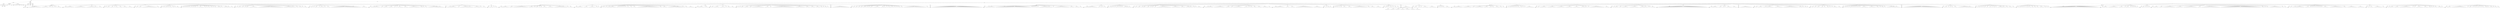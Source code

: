 digraph Tree {
	"t0" [label = "TEI"];
	"t1" [label = "teiHeader"];
	"t2" [label = "fileDesc"];
	"t3" [label = "titleStmt"];
	"t4" [label = "title"];
	"t5" [label = "title"];
	"t6" [label = "author"];
	"t7" [label = "surname"];
	"t8" [label = "forename"];
	"t9" [label = "date"];
	"t10" [label = "publicationStmt"];
	"t11" [label = "publisher"];
	"t12" [label = "p"];
	"t13" [label = "p"];
	"t14" [label = "sourceDesc"];
	"t15" [label = "genre"];
	"t16" [label = "inspiration"];
	"t17" [label = "structure"];
	"t18" [label = "type"];
	"t19" [label = "periode"];
	"t20" [label = "taille"];
	"t21" [label = "permalien"];
	"t22" [label = "sources"];
	"t23" [label = "source"];
	"t24" [label = "author"];
	"t25" [label = "text"];
	"t26" [label = "profileDesc"];
	"t27" [label = "creation"];
	"t28" [label = "date"];
	"t29" [label = "date"];
	"t30" [label = "langUsage"];
	"t31" [label = "language"];
	"t32" [label = "textClass"];
	"t33" [label = "keywords"];
	"t34" [label = "term"];
	"t35" [label = "text"];
	"t36" [label = "body"];
	"t37" [label = "div1"];
	"t38" [label = "head"];
	"t39" [label = "div2"];
	"t40" [label = "head"];
	"t41" [label = "listPerson"];
	"t42" [label = "sp"];
	"t43" [label = "l"];
	"t44" [label = "l"];
	"t45" [label = "l"];
	"t46" [label = "l"];
	"t47" [label = "l"];
	"t48" [label = "l"];
	"t49" [label = "l"];
	"t50" [label = "l"];
	"t51" [label = "l"];
	"t52" [label = "l"];
	"t53" [label = "sp"];
	"t54" [label = "l"];
	"t55" [label = "l"];
	"t56" [label = "l"];
	"t57" [label = "l"];
	"t58" [label = "l"];
	"t59" [label = "l"];
	"t60" [label = "sp"];
	"t61" [label = "l"];
	"t62" [label = "sp"];
	"t63" [label = "l"];
	"t64" [label = "sp"];
	"t65" [label = "l"];
	"t66" [label = "l"];
	"t67" [label = "sp"];
	"t68" [label = "l"];
	"t69" [label = "sp"];
	"t70" [label = "l"];
	"t71" [label = "sp"];
	"t72" [label = "l"];
	"t73" [label = "l"];
	"t74" [label = "l"];
	"t75" [label = "l"];
	"t76" [label = "div2"];
	"t77" [label = "head"];
	"t78" [label = "listPerson"];
	"t79" [label = "sp"];
	"t80" [label = "l"];
	"t81" [label = "l"];
	"t82" [label = "l"];
	"t83" [label = "l"];
	"t84" [label = "l"];
	"t85" [label = "l"];
	"t86" [label = "l"];
	"t87" [label = "l"];
	"t88" [label = "sp"];
	"t89" [label = "l"];
	"t90" [label = "l"];
	"t91" [label = "l"];
	"t92" [label = "l"];
	"t93" [label = "l"];
	"t94" [label = "l"];
	"t95" [label = "l"];
	"t96" [label = "l"];
	"t97" [label = "l"];
	"t98" [label = "sp"];
	"t99" [label = "l"];
	"t100" [label = "l"];
	"t101" [label = "l"];
	"t102" [label = "l"];
	"t103" [label = "l"];
	"t104" [label = "l"];
	"t105" [label = "l"];
	"t106" [label = "l"];
	"t107" [label = "l"];
	"t108" [label = "sp"];
	"t109" [label = "l"];
	"t110" [label = "sp"];
	"t111" [label = "l"];
	"t112" [label = "l"];
	"t113" [label = "l"];
	"t114" [label = "div2"];
	"t115" [label = "head"];
	"t116" [label = "listPerson"];
	"t117" [label = "sp"];
	"t118" [label = "l"];
	"t119" [label = "sp"];
	"t120" [label = "l"];
	"t121" [label = "l"];
	"t122" [label = "l"];
	"t123" [label = "sp"];
	"t124" [label = "l"];
	"t125" [label = "l"];
	"t126" [label = "l"];
	"t127" [label = "sp"];
	"t128" [label = "l"];
	"t129" [label = "sp"];
	"t130" [label = "l"];
	"t131" [label = "l"];
	"t132" [label = "l"];
	"t133" [label = "sp"];
	"t134" [label = "l"];
	"t135" [label = "l"];
	"t136" [label = "l"];
	"t137" [label = "sp"];
	"t138" [label = "l"];
	"t139" [label = "l"];
	"t140" [label = "l"];
	"t141" [label = "l"];
	"t142" [label = "sp"];
	"t143" [label = "l"];
	"t144" [label = "l"];
	"t145" [label = "l"];
	"t146" [label = "l"];
	"t147" [label = "div2"];
	"t148" [label = "head"];
	"t149" [label = "listPerson"];
	"t150" [label = "sp"];
	"t151" [label = "l"];
	"t152" [label = "l"];
	"t153" [label = "sp"];
	"t154" [label = "l"];
	"t155" [label = "l"];
	"t156" [label = "l"];
	"t157" [label = "sp"];
	"t158" [label = "l"];
	"t159" [label = "l"];
	"t160" [label = "l"];
	"t161" [label = "l"];
	"t162" [label = "l"];
	"t163" [label = "l"];
	"t164" [label = "l"];
	"t165" [label = "l"];
	"t166" [label = "l"];
	"t167" [label = "l"];
	"t168" [label = "l"];
	"t169" [label = "l"];
	"t170" [label = "sp"];
	"t171" [label = "l"];
	"t172" [label = "l"];
	"t173" [label = "div2"];
	"t174" [label = "head"];
	"t175" [label = "listPerson"];
	"t176" [label = "sp"];
	"t177" [label = "l"];
	"t178" [label = "sp"];
	"t179" [label = "l"];
	"t180" [label = "sp"];
	"t181" [label = "l"];
	"t182" [label = "l"];
	"t183" [label = "sp"];
	"t184" [label = "l"];
	"t185" [label = "sp"];
	"t186" [label = "l"];
	"t187" [label = "sp"];
	"t188" [label = "l"];
	"t189" [label = "l"];
	"t190" [label = "sp"];
	"t191" [label = "l"];
	"t192" [label = "l"];
	"t193" [label = "sp"];
	"t194" [label = "l"];
	"t195" [label = "sp"];
	"t196" [label = "l"];
	"t197" [label = "l"];
	"t198" [label = "l"];
	"t199" [label = "div2"];
	"t200" [label = "head"];
	"t201" [label = "listPerson"];
	"t202" [label = "sp"];
	"t203" [label = "l"];
	"t204" [label = "sp"];
	"t205" [label = "l"];
	"t206" [label = "sp"];
	"t207" [label = "l"];
	"t208" [label = "sp"];
	"t209" [label = "l"];
	"t210" [label = "sp"];
	"t211" [label = "l"];
	"t212" [label = "sp"];
	"t213" [label = "l"];
	"t214" [label = "sp"];
	"t215" [label = "l"];
	"t216" [label = "sp"];
	"t217" [label = "l"];
	"t218" [label = "sp"];
	"t219" [label = "l"];
	"t220" [label = "sp"];
	"t221" [label = "l"];
	"t222" [label = "l"];
	"t223" [label = "sp"];
	"t224" [label = "l"];
	"t225" [label = "sp"];
	"t226" [label = "l"];
	"t227" [label = "l"];
	"t228" [label = "l"];
	"t229" [label = "l"];
	"t230" [label = "l"];
	"t231" [label = "sp"];
	"t232" [label = "l"];
	"t233" [label = "l"];
	"t234" [label = "sp"];
	"t235" [label = "l"];
	"t236" [label = "sp"];
	"t237" [label = "l"];
	"t238" [label = "l"];
	"t239" [label = "sp"];
	"t240" [label = "l"];
	"t241" [label = "l"];
	"t242" [label = "sp"];
	"t243" [label = "l"];
	"t244" [label = "sp"];
	"t245" [label = "l"];
	"t246" [label = "l"];
	"t247" [label = "sp"];
	"t248" [label = "l"];
	"t249" [label = "l"];
	"t250" [label = "l"];
	"t251" [label = "l"];
	"t252" [label = "sp"];
	"t253" [label = "l"];
	"t254" [label = "sp"];
	"t255" [label = "l"];
	"t256" [label = "l"];
	"t257" [label = "l"];
	"t258" [label = "l"];
	"t259" [label = "l"];
	"t260" [label = "sp"];
	"t261" [label = "l"];
	"t262" [label = "sp"];
	"t263" [label = "l"];
	"t264" [label = "l"];
	"t265" [label = "div2"];
	"t266" [label = "head"];
	"t267" [label = "listPerson"];
	"t268" [label = "sp"];
	"t269" [label = "l"];
	"t270" [label = "sp"];
	"t271" [label = "l"];
	"t272" [label = "l"];
	"t273" [label = "l"];
	"t274" [label = "sp"];
	"t275" [label = "l"];
	"t276" [label = "l"];
	"t277" [label = "sp"];
	"t278" [label = "l"];
	"t279" [label = "sp"];
	"t280" [label = "l"];
	"t281" [label = "l"];
	"t282" [label = "l"];
	"t283" [label = "sp"];
	"t284" [label = "l"];
	"t285" [label = "l"];
	"t286" [label = "l"];
	"t287" [label = "l"];
	"t288" [label = "l"];
	"t289" [label = "l"];
	"t290" [label = "l"];
	"t291" [label = "sp"];
	"t292" [label = "l"];
	"t293" [label = "l"];
	"t294" [label = "l"];
	"t295" [label = "l"];
	"t296" [label = "l"];
	"t297" [label = "l"];
	"t298" [label = "l"];
	"t299" [label = "l"];
	"t300" [label = "l"];
	"t301" [label = "l"];
	"t302" [label = "l"];
	"t303" [label = "l"];
	"t304" [label = "l"];
	"t305" [label = "l"];
	"t306" [label = "l"];
	"t307" [label = "l"];
	"t308" [label = "l"];
	"t309" [label = "l"];
	"t310" [label = "l"];
	"t311" [label = "l"];
	"t312" [label = "sp"];
	"t313" [label = "l"];
	"t314" [label = "l"];
	"t315" [label = "l"];
	"t316" [label = "l"];
	"t317" [label = "l"];
	"t318" [label = "l"];
	"t319" [label = "l"];
	"t320" [label = "l"];
	"t321" [label = "l"];
	"t322" [label = "sp"];
	"t323" [label = "l"];
	"t324" [label = "sp"];
	"t325" [label = "l"];
	"t326" [label = "l"];
	"t327" [label = "sp"];
	"t328" [label = "l"];
	"t329" [label = "l"];
	"t330" [label = "l"];
	"t331" [label = "sp"];
	"t332" [label = "l"];
	"t333" [label = "sp"];
	"t334" [label = "l"];
	"t335" [label = "l"];
	"t336" [label = "l"];
	"t337" [label = "div2"];
	"t338" [label = "head"];
	"t339" [label = "listPerson"];
	"t340" [label = "sp"];
	"t341" [label = "l"];
	"t342" [label = "l"];
	"t343" [label = "sp"];
	"t344" [label = "l"];
	"t345" [label = "sp"];
	"t346" [label = "l"];
	"t347" [label = "l"];
	"t348" [label = "l"];
	"t349" [label = "sp"];
	"t350" [label = "l"];
	"t351" [label = "sp"];
	"t352" [label = "l"];
	"t353" [label = "l"];
	"t354" [label = "l"];
	"t355" [label = "l"];
	"t356" [label = "l"];
	"t357" [label = "sp"];
	"t358" [label = "l"];
	"t359" [label = "sp"];
	"t360" [label = "l"];
	"t361" [label = "l"];
	"t362" [label = "l"];
	"t363" [label = "sp"];
	"t364" [label = "l"];
	"t365" [label = "l"];
	"t366" [label = "l"];
	"t367" [label = "l"];
	"t368" [label = "l"];
	"t369" [label = "l"];
	"t370" [label = "l"];
	"t371" [label = "l"];
	"t372" [label = "l"];
	"t373" [label = "l"];
	"t374" [label = "l"];
	"t375" [label = "l"];
	"t376" [label = "l"];
	"t377" [label = "l"];
	"t378" [label = "l"];
	"t379" [label = "l"];
	"t380" [label = "l"];
	"t381" [label = "l"];
	"t382" [label = "l"];
	"t383" [label = "l"];
	"t384" [label = "l"];
	"t385" [label = "l"];
	"t386" [label = "l"];
	"t387" [label = "sp"];
	"t388" [label = "l"];
	"t389" [label = "sp"];
	"t390" [label = "l"];
	"t391" [label = "l"];
	"t392" [label = "l"];
	"t393" [label = "l"];
	"t394" [label = "l"];
	"t395" [label = "div2"];
	"t396" [label = "head"];
	"t397" [label = "listPerson"];
	"t398" [label = "sp"];
	"t399" [label = "l"];
	"t400" [label = "sp"];
	"t401" [label = "l"];
	"t402" [label = "l"];
	"t403" [label = "l"];
	"t404" [label = "l"];
	"t405" [label = "l"];
	"t406" [label = "l"];
	"t407" [label = "l"];
	"t408" [label = "sp"];
	"t409" [label = "l"];
	"t410" [label = "l"];
	"t411" [label = "sp"];
	"t412" [label = "l"];
	"t413" [label = "l"];
	"t414" [label = "l"];
	"t415" [label = "l"];
	"t416" [label = "sp"];
	"t417" [label = "l"];
	"t418" [label = "l"];
	"t419" [label = "l"];
	"t420" [label = "l"];
	"t421" [label = "sp"];
	"t422" [label = "l"];
	"t423" [label = "l"];
	"t424" [label = "sp"];
	"t425" [label = "l"];
	"t426" [label = "sp"];
	"t427" [label = "l"];
	"t428" [label = "l"];
	"t429" [label = "l"];
	"t430" [label = "l"];
	"t431" [label = "l"];
	"t432" [label = "sp"];
	"t433" [label = "l"];
	"t434" [label = "l"];
	"t435" [label = "l"];
	"t436" [label = "l"];
	"t437" [label = "sp"];
	"t438" [label = "l"];
	"t439" [label = "l"];
	"t440" [label = "l"];
	"t441" [label = "l"];
	"t442" [label = "l"];
	"t443" [label = "l"];
	"t444" [label = "l"];
	"t445" [label = "l"];
	"t446" [label = "l"];
	"t447" [label = "sp"];
	"t448" [label = "l"];
	"t449" [label = "l"];
	"t450" [label = "l"];
	"t451" [label = "sp"];
	"t452" [label = "l"];
	"t453" [label = "sp"];
	"t454" [label = "l"];
	"t455" [label = "l"];
	"t456" [label = "sp"];
	"t457" [label = "l"];
	"t458" [label = "l"];
	"t459" [label = "l"];
	"t460" [label = "l"];
	"t461" [label = "l"];
	"t462" [label = "l"];
	"t463" [label = "l"];
	"t464" [label = "l"];
	"t465" [label = "l"];
	"t466" [label = "l"];
	"t467" [label = "l"];
	"t468" [label = "sp"];
	"t469" [label = "l"];
	"t470" [label = "sp"];
	"t471" [label = "l"];
	"t472" [label = "div2"];
	"t473" [label = "head"];
	"t474" [label = "listPerson"];
	"t475" [label = "sp"];
	"t476" [label = "l"];
	"t477" [label = "sp"];
	"t478" [label = "l"];
	"t479" [label = "l"];
	"t480" [label = "l"];
	"t481" [label = "l"];
	"t482" [label = "l"];
	"t483" [label = "l"];
	"t484" [label = "l"];
	"t485" [label = "sp"];
	"t486" [label = "l"];
	"t487" [label = "l"];
	"t488" [label = "sp"];
	"t489" [label = "l"];
	"t490" [label = "l"];
	"t491" [label = "l"];
	"t492" [label = "l"];
	"t493" [label = "l"];
	"t494" [label = "l"];
	"t495" [label = "l"];
	"t496" [label = "l"];
	"t497" [label = "l"];
	"t498" [label = "l"];
	"t499" [label = "sp"];
	"t500" [label = "l"];
	"t501" [label = "sp"];
	"t502" [label = "l"];
	"t503" [label = "l"];
	"t504" [label = "l"];
	"t505" [label = "l"];
	"t506" [label = "l"];
	"t507" [label = "l"];
	"t508" [label = "sp"];
	"t509" [label = "l"];
	"t510" [label = "sp"];
	"t511" [label = "l"];
	"t512" [label = "l"];
	"t513" [label = "l"];
	"t514" [label = "div2"];
	"t515" [label = "head"];
	"t516" [label = "listPerson"];
	"t517" [label = "sp"];
	"t518" [label = "l"];
	"t519" [label = "l"];
	"t520" [label = "l"];
	"t521" [label = "l"];
	"t522" [label = "sp"];
	"t523" [label = "l"];
	"t524" [label = "sp"];
	"t525" [label = "l"];
	"t526" [label = "l"];
	"t527" [label = "div1"];
	"t528" [label = "head"];
	"t529" [label = "div2"];
	"t530" [label = "head"];
	"t531" [label = "listPerson"];
	"t532" [label = "sp"];
	"t533" [label = "l"];
	"t534" [label = "l"];
	"t535" [label = "l"];
	"t536" [label = "l"];
	"t537" [label = "l"];
	"t538" [label = "l"];
	"t539" [label = "l"];
	"t540" [label = "sp"];
	"t541" [label = "l"];
	"t542" [label = "l"];
	"t543" [label = "l"];
	"t544" [label = "sp"];
	"t545" [label = "l"];
	"t546" [label = "l"];
	"t547" [label = "l"];
	"t548" [label = "l"];
	"t549" [label = "l"];
	"t550" [label = "l"];
	"t551" [label = "l"];
	"t552" [label = "l"];
	"t553" [label = "l"];
	"t554" [label = "l"];
	"t555" [label = "l"];
	"t556" [label = "l"];
	"t557" [label = "sp"];
	"t558" [label = "l"];
	"t559" [label = "l"];
	"t560" [label = "l"];
	"t561" [label = "l"];
	"t562" [label = "sp"];
	"t563" [label = "l"];
	"t564" [label = "sp"];
	"t565" [label = "l"];
	"t566" [label = "l"];
	"t567" [label = "l"];
	"t568" [label = "sp"];
	"t569" [label = "l"];
	"t570" [label = "sp"];
	"t571" [label = "l"];
	"t572" [label = "l"];
	"t573" [label = "sp"];
	"t574" [label = "l"];
	"t575" [label = "l"];
	"t576" [label = "l"];
	"t577" [label = "l"];
	"t578" [label = "sp"];
	"t579" [label = "l"];
	"t580" [label = "l"];
	"t581" [label = "l"];
	"t582" [label = "l"];
	"t583" [label = "l"];
	"t584" [label = "sp"];
	"t585" [label = "l"];
	"t586" [label = "l"];
	"t587" [label = "l"];
	"t588" [label = "l"];
	"t589" [label = "l"];
	"t590" [label = "l"];
	"t591" [label = "l"];
	"t592" [label = "l"];
	"t593" [label = "l"];
	"t594" [label = "l"];
	"t595" [label = "sp"];
	"t596" [label = "l"];
	"t597" [label = "sp"];
	"t598" [label = "l"];
	"t599" [label = "sp"];
	"t600" [label = "l"];
	"t601" [label = "l"];
	"t602" [label = "l"];
	"t603" [label = "div2"];
	"t604" [label = "head"];
	"t605" [label = "listPerson"];
	"t606" [label = "sp"];
	"t607" [label = "l"];
	"t608" [label = "l"];
	"t609" [label = "l"];
	"t610" [label = "l"];
	"t611" [label = "l"];
	"t612" [label = "l"];
	"t613" [label = "sp"];
	"t614" [label = "l"];
	"t615" [label = "l"];
	"t616" [label = "l"];
	"t617" [label = "l"];
	"t618" [label = "sp"];
	"t619" [label = "l"];
	"t620" [label = "l"];
	"t621" [label = "l"];
	"t622" [label = "l"];
	"t623" [label = "l"];
	"t624" [label = "l"];
	"t625" [label = "sp"];
	"t626" [label = "l"];
	"t627" [label = "l"];
	"t628" [label = "sp"];
	"t629" [label = "l"];
	"t630" [label = "div2"];
	"t631" [label = "head"];
	"t632" [label = "listPerson"];
	"t633" [label = "sp"];
	"t634" [label = "l"];
	"t635" [label = "sp"];
	"t636" [label = "l"];
	"t637" [label = "sp"];
	"t638" [label = "l"];
	"t639" [label = "sp"];
	"t640" [label = "l"];
	"t641" [label = "sp"];
	"t642" [label = "l"];
	"t643" [label = "l"];
	"t644" [label = "l"];
	"t645" [label = "l"];
	"t646" [label = "l"];
	"t647" [label = "l"];
	"t648" [label = "l"];
	"t649" [label = "sp"];
	"t650" [label = "l"];
	"t651" [label = "l"];
	"t652" [label = "sp"];
	"t653" [label = "l"];
	"t654" [label = "sp"];
	"t655" [label = "l"];
	"t656" [label = "sp"];
	"t657" [label = "l"];
	"t658" [label = "sp"];
	"t659" [label = "l"];
	"t660" [label = "sp"];
	"t661" [label = "l"];
	"t662" [label = "sp"];
	"t663" [label = "l"];
	"t664" [label = "sp"];
	"t665" [label = "l"];
	"t666" [label = "l"];
	"t667" [label = "l"];
	"t668" [label = "sp"];
	"t669" [label = "l"];
	"t670" [label = "l"];
	"t671" [label = "sp"];
	"t672" [label = "l"];
	"t673" [label = "l"];
	"t674" [label = "l"];
	"t675" [label = "sp"];
	"t676" [label = "l"];
	"t677" [label = "l"];
	"t678" [label = "l"];
	"t679" [label = "l"];
	"t680" [label = "l"];
	"t681" [label = "l"];
	"t682" [label = "l"];
	"t683" [label = "l"];
	"t684" [label = "l"];
	"t685" [label = "l"];
	"t686" [label = "l"];
	"t687" [label = "l"];
	"t688" [label = "l"];
	"t689" [label = "l"];
	"t690" [label = "l"];
	"t691" [label = "l"];
	"t692" [label = "l"];
	"t693" [label = "l"];
	"t694" [label = "sp"];
	"t695" [label = "l"];
	"t696" [label = "l"];
	"t697" [label = "sp"];
	"t698" [label = "l"];
	"t699" [label = "l"];
	"t700" [label = "l"];
	"t701" [label = "l"];
	"t702" [label = "sp"];
	"t703" [label = "l"];
	"t704" [label = "l"];
	"t705" [label = "l"];
	"t706" [label = "l"];
	"t707" [label = "l"];
	"t708" [label = "l"];
	"t709" [label = "l"];
	"t710" [label = "l"];
	"t711" [label = "l"];
	"t712" [label = "l"];
	"t713" [label = "l"];
	"t714" [label = "l"];
	"t715" [label = "sp"];
	"t716" [label = "l"];
	"t717" [label = "sp"];
	"t718" [label = "l"];
	"t719" [label = "sp"];
	"t720" [label = "l"];
	"t721" [label = "l"];
	"t722" [label = "sp"];
	"t723" [label = "l"];
	"t724" [label = "l"];
	"t725" [label = "l"];
	"t726" [label = "l"];
	"t727" [label = "l"];
	"t728" [label = "div2"];
	"t729" [label = "head"];
	"t730" [label = "listPerson"];
	"t731" [label = "sp"];
	"t732" [label = "l"];
	"t733" [label = "l"];
	"t734" [label = "l"];
	"t735" [label = "l"];
	"t736" [label = "l"];
	"t737" [label = "l"];
	"t738" [label = "sp"];
	"t739" [label = "l"];
	"t740" [label = "sp"];
	"t741" [label = "l"];
	"t742" [label = "l"];
	"t743" [label = "div2"];
	"t744" [label = "head"];
	"t745" [label = "listPerson"];
	"t746" [label = "sp"];
	"t747" [label = "l"];
	"t748" [label = "l"];
	"t749" [label = "sp"];
	"t750" [label = "l"];
	"t751" [label = "l"];
	"t752" [label = "l"];
	"t753" [label = "l"];
	"t754" [label = "l"];
	"t755" [label = "sp"];
	"t756" [label = "l"];
	"t757" [label = "l"];
	"t758" [label = "l"];
	"t759" [label = "l"];
	"t760" [label = "l"];
	"t761" [label = "sp"];
	"t762" [label = "l"];
	"t763" [label = "sp"];
	"t764" [label = "l"];
	"t765" [label = "l"];
	"t766" [label = "l"];
	"t767" [label = "sp"];
	"t768" [label = "l"];
	"t769" [label = "l"];
	"t770" [label = "l"];
	"t771" [label = "div2"];
	"t772" [label = "head"];
	"t773" [label = "listPerson"];
	"t774" [label = "sp"];
	"t775" [label = "l"];
	"t776" [label = "sp"];
	"t777" [label = "l"];
	"t778" [label = "sp"];
	"t779" [label = "l"];
	"t780" [label = "l"];
	"t781" [label = "l"];
	"t782" [label = "sp"];
	"t783" [label = "l"];
	"t784" [label = "l"];
	"t785" [label = "l"];
	"t786" [label = "l"];
	"t787" [label = "sp"];
	"t788" [label = "l"];
	"t789" [label = "l"];
	"t790" [label = "sp"];
	"t791" [label = "l"];
	"t792" [label = "l"];
	"t793" [label = "l"];
	"t794" [label = "l"];
	"t795" [label = "l"];
	"t796" [label = "l"];
	"t797" [label = "l"];
	"t798" [label = "l"];
	"t799" [label = "l"];
	"t800" [label = "l"];
	"t801" [label = "sp"];
	"t802" [label = "l"];
	"t803" [label = "l"];
	"t804" [label = "l"];
	"t805" [label = "l"];
	"t806" [label = "sp"];
	"t807" [label = "l"];
	"t808" [label = "l"];
	"t809" [label = "sp"];
	"t810" [label = "l"];
	"t811" [label = "l"];
	"t812" [label = "l"];
	"t813" [label = "l"];
	"t814" [label = "l"];
	"t815" [label = "l"];
	"t816" [label = "l"];
	"t817" [label = "l"];
	"t818" [label = "l"];
	"t819" [label = "l"];
	"t820" [label = "l"];
	"t821" [label = "l"];
	"t822" [label = "l"];
	"t823" [label = "l"];
	"t824" [label = "l"];
	"t825" [label = "l"];
	"t826" [label = "l"];
	"t827" [label = "l"];
	"t828" [label = "sp"];
	"t829" [label = "l"];
	"t830" [label = "l"];
	"t831" [label = "l"];
	"t832" [label = "l"];
	"t833" [label = "l"];
	"t834" [label = "l"];
	"t835" [label = "l"];
	"t836" [label = "l"];
	"t837" [label = "sp"];
	"t838" [label = "l"];
	"t839" [label = "l"];
	"t840" [label = "l"];
	"t841" [label = "l"];
	"t842" [label = "sp"];
	"t843" [label = "l"];
	"t844" [label = "l"];
	"t845" [label = "l"];
	"t846" [label = "l"];
	"t847" [label = "sp"];
	"t848" [label = "l"];
	"t849" [label = "l"];
	"t850" [label = "l"];
	"t851" [label = "l"];
	"t852" [label = "sp"];
	"t853" [label = "l"];
	"t854" [label = "l"];
	"t855" [label = "sp"];
	"t856" [label = "l"];
	"t857" [label = "sp"];
	"t858" [label = "l"];
	"t859" [label = "l"];
	"t860" [label = "l"];
	"t861" [label = "sp"];
	"t862" [label = "l"];
	"t863" [label = "div2"];
	"t864" [label = "head"];
	"t865" [label = "listPerson"];
	"t866" [label = "sp"];
	"t867" [label = "l"];
	"t868" [label = "l"];
	"t869" [label = "l"];
	"t870" [label = "l"];
	"t871" [label = "l"];
	"t872" [label = "l"];
	"t873" [label = "l"];
	"t874" [label = "l"];
	"t875" [label = "l"];
	"t876" [label = "l"];
	"t877" [label = "l"];
	"t878" [label = "l"];
	"t879" [label = "l"];
	"t880" [label = "l"];
	"t881" [label = "div2"];
	"t882" [label = "head"];
	"t883" [label = "listPerson"];
	"t884" [label = "sp"];
	"t885" [label = "l"];
	"t886" [label = "l"];
	"t887" [label = "sp"];
	"t888" [label = "l"];
	"t889" [label = "l"];
	"t890" [label = "sp"];
	"t891" [label = "l"];
	"t892" [label = "l"];
	"t893" [label = "sp"];
	"t894" [label = "l"];
	"t895" [label = "l"];
	"t896" [label = "sp"];
	"t897" [label = "l"];
	"t898" [label = "l"];
	"t899" [label = "sp"];
	"t900" [label = "l"];
	"t901" [label = "sp"];
	"t902" [label = "l"];
	"t903" [label = "sp"];
	"t904" [label = "l"];
	"t905" [label = "sp"];
	"t906" [label = "l"];
	"t907" [label = "l"];
	"t908" [label = "l"];
	"t909" [label = "sp"];
	"t910" [label = "l"];
	"t911" [label = "l"];
	"t912" [label = "l"];
	"t913" [label = "l"];
	"t914" [label = "l"];
	"t915" [label = "l"];
	"t916" [label = "sp"];
	"t917" [label = "l"];
	"t918" [label = "l"];
	"t919" [label = "l"];
	"t920" [label = "l"];
	"t921" [label = "sp"];
	"t922" [label = "l"];
	"t923" [label = "sp"];
	"t924" [label = "l"];
	"t925" [label = "sp"];
	"t926" [label = "l"];
	"t927" [label = "l"];
	"t928" [label = "l"];
	"t929" [label = "sp"];
	"t930" [label = "l"];
	"t931" [label = "sp"];
	"t932" [label = "l"];
	"t933" [label = "sp"];
	"t934" [label = "l"];
	"t935" [label = "sp"];
	"t936" [label = "l"];
	"t937" [label = "sp"];
	"t938" [label = "l"];
	"t939" [label = "sp"];
	"t940" [label = "l"];
	"t941" [label = "l"];
	"t942" [label = "sp"];
	"t943" [label = "l"];
	"t944" [label = "l"];
	"t945" [label = "sp"];
	"t946" [label = "l"];
	"t947" [label = "l"];
	"t948" [label = "l"];
	"t949" [label = "l"];
	"t950" [label = "l"];
	"t951" [label = "l"];
	"t952" [label = "l"];
	"t953" [label = "l"];
	"t954" [label = "l"];
	"t955" [label = "l"];
	"t956" [label = "l"];
	"t957" [label = "l"];
	"t958" [label = "l"];
	"t959" [label = "l"];
	"t960" [label = "l"];
	"t961" [label = "l"];
	"t962" [label = "l"];
	"t963" [label = "l"];
	"t964" [label = "sp"];
	"t965" [label = "l"];
	"t966" [label = "l"];
	"t967" [label = "div2"];
	"t968" [label = "head"];
	"t969" [label = "listPerson"];
	"t970" [label = "sp"];
	"t971" [label = "l"];
	"t972" [label = "l"];
	"t973" [label = "l"];
	"t974" [label = "l"];
	"t975" [label = "l"];
	"t976" [label = "l"];
	"t977" [label = "l"];
	"t978" [label = "l"];
	"t979" [label = "l"];
	"t980" [label = "l"];
	"t981" [label = "l"];
	"t982" [label = "l"];
	"t983" [label = "l"];
	"t984" [label = "l"];
	"t985" [label = "l"];
	"t986" [label = "l"];
	"t987" [label = "l"];
	"t988" [label = "l"];
	"t989" [label = "l"];
	"t990" [label = "l"];
	"t991" [label = "l"];
	"t992" [label = "l"];
	"t993" [label = "l"];
	"t994" [label = "l"];
	"t995" [label = "l"];
	"t996" [label = "l"];
	"t997" [label = "l"];
	"t998" [label = "l"];
	"t999" [label = "l"];
	"t1000" [label = "l"];
	"t1001" [label = "l"];
	"t1002" [label = "l"];
	"t1003" [label = "l"];
	"t1004" [label = "l"];
	"t1005" [label = "l"];
	"t1006" [label = "l"];
	"t1007" [label = "l"];
	"t1008" [label = "l"];
	"t1009" [label = "l"];
	"t1010" [label = "l"];
	"t1011" [label = "div1"];
	"t1012" [label = "head"];
	"t1013" [label = "div2"];
	"t1014" [label = "head"];
	"t1015" [label = "listPerson"];
	"t1016" [label = "sp"];
	"t1017" [label = "l"];
	"t1018" [label = "sp"];
	"t1019" [label = "l"];
	"t1020" [label = "l"];
	"t1021" [label = "l"];
	"t1022" [label = "l"];
	"t1023" [label = "l"];
	"t1024" [label = "l"];
	"t1025" [label = "l"];
	"t1026" [label = "sp"];
	"t1027" [label = "l"];
	"t1028" [label = "sp"];
	"t1029" [label = "l"];
	"t1030" [label = "l"];
	"t1031" [label = "l"];
	"t1032" [label = "l"];
	"t1033" [label = "l"];
	"t1034" [label = "l"];
	"t1035" [label = "l"];
	"t1036" [label = "l"];
	"t1037" [label = "l"];
	"t1038" [label = "l"];
	"t1039" [label = "l"];
	"t1040" [label = "l"];
	"t1041" [label = "l"];
	"t1042" [label = "l"];
	"t1043" [label = "l"];
	"t1044" [label = "l"];
	"t1045" [label = "l"];
	"t1046" [label = "l"];
	"t1047" [label = "l"];
	"t1048" [label = "l"];
	"t1049" [label = "l"];
	"t1050" [label = "l"];
	"t1051" [label = "l"];
	"t1052" [label = "l"];
	"t1053" [label = "l"];
	"t1054" [label = "l"];
	"t1055" [label = "l"];
	"t1056" [label = "sp"];
	"t1057" [label = "l"];
	"t1058" [label = "sp"];
	"t1059" [label = "l"];
	"t1060" [label = "sp"];
	"t1061" [label = "l"];
	"t1062" [label = "sp"];
	"t1063" [label = "l"];
	"t1064" [label = "sp"];
	"t1065" [label = "l"];
	"t1066" [label = "sp"];
	"t1067" [label = "l"];
	"t1068" [label = "sp"];
	"t1069" [label = "l"];
	"t1070" [label = "l"];
	"t1071" [label = "l"];
	"t1072" [label = "l"];
	"t1073" [label = "l"];
	"t1074" [label = "l"];
	"t1075" [label = "l"];
	"t1076" [label = "l"];
	"t1077" [label = "l"];
	"t1078" [label = "l"];
	"t1079" [label = "sp"];
	"t1080" [label = "l"];
	"t1081" [label = "sp"];
	"t1082" [label = "l"];
	"t1083" [label = "sp"];
	"t1084" [label = "l"];
	"t1085" [label = "l"];
	"t1086" [label = "l"];
	"t1087" [label = "l"];
	"t1088" [label = "l"];
	"t1089" [label = "l"];
	"t1090" [label = "l"];
	"t1091" [label = "l"];
	"t1092" [label = "l"];
	"t1093" [label = "l"];
	"t1094" [label = "l"];
	"t1095" [label = "l"];
	"t1096" [label = "sp"];
	"t1097" [label = "l"];
	"t1098" [label = "l"];
	"t1099" [label = "l"];
	"t1100" [label = "l"];
	"t1101" [label = "sp"];
	"t1102" [label = "l"];
	"t1103" [label = "l"];
	"t1104" [label = "l"];
	"t1105" [label = "l"];
	"t1106" [label = "sp"];
	"t1107" [label = "l"];
	"t1108" [label = "l"];
	"t1109" [label = "div2"];
	"t1110" [label = "head"];
	"t1111" [label = "listPerson"];
	"t1112" [label = "sp"];
	"t1113" [label = "l"];
	"t1114" [label = "l"];
	"t1115" [label = "l"];
	"t1116" [label = "l"];
	"t1117" [label = "l"];
	"t1118" [label = "l"];
	"t1119" [label = "l"];
	"t1120" [label = "l"];
	"t1121" [label = "l"];
	"t1122" [label = "l"];
	"t1123" [label = "sp"];
	"t1124" [label = "l"];
	"t1125" [label = "l"];
	"t1126" [label = "sp"];
	"t1127" [label = "l"];
	"t1128" [label = "l"];
	"t1129" [label = "sp"];
	"t1130" [label = "l"];
	"t1131" [label = "sp"];
	"t1132" [label = "l"];
	"t1133" [label = "l"];
	"t1134" [label = "div2"];
	"t1135" [label = "head"];
	"t1136" [label = "listPerson"];
	"t1137" [label = "sp"];
	"t1138" [label = "l"];
	"t1139" [label = "sp"];
	"t1140" [label = "l"];
	"t1141" [label = "l"];
	"t1142" [label = "sp"];
	"t1143" [label = "l"];
	"t1144" [label = "sp"];
	"t1145" [label = "l"];
	"t1146" [label = "sp"];
	"t1147" [label = "l"];
	"t1148" [label = "l"];
	"t1149" [label = "sp"];
	"t1150" [label = "l"];
	"t1151" [label = "sp"];
	"t1152" [label = "l"];
	"t1153" [label = "sp"];
	"t1154" [label = "l"];
	"t1155" [label = "sp"];
	"t1156" [label = "l"];
	"t1157" [label = "sp"];
	"t1158" [label = "l"];
	"t1159" [label = "l"];
	"t1160" [label = "l"];
	"t1161" [label = "l"];
	"t1162" [label = "l"];
	"t1163" [label = "sp"];
	"t1164" [label = "l"];
	"t1165" [label = "sp"];
	"t1166" [label = "l"];
	"t1167" [label = "div2"];
	"t1168" [label = "head"];
	"t1169" [label = "listPerson"];
	"t1170" [label = "sp"];
	"t1171" [label = "l"];
	"t1172" [label = "l"];
	"t1173" [label = "sp"];
	"t1174" [label = "l"];
	"t1175" [label = "l"];
	"t1176" [label = "l"];
	"t1177" [label = "sp"];
	"t1178" [label = "l"];
	"t1179" [label = "sp"];
	"t1180" [label = "l"];
	"t1181" [label = "l"];
	"t1182" [label = "l"];
	"t1183" [label = "sp"];
	"t1184" [label = "l"];
	"t1185" [label = "l"];
	"t1186" [label = "l"];
	"t1187" [label = "sp"];
	"t1188" [label = "l"];
	"t1189" [label = "sp"];
	"t1190" [label = "l"];
	"t1191" [label = "l"];
	"t1192" [label = "sp"];
	"t1193" [label = "l"];
	"t1194" [label = "l"];
	"t1195" [label = "sp"];
	"t1196" [label = "l"];
	"t1197" [label = "l"];
	"t1198" [label = "l"];
	"t1199" [label = "l"];
	"t1200" [label = "l"];
	"t1201" [label = "l"];
	"t1202" [label = "l"];
	"t1203" [label = "l"];
	"t1204" [label = "l"];
	"t1205" [label = "l"];
	"t1206" [label = "l"];
	"t1207" [label = "l"];
	"t1208" [label = "sp"];
	"t1209" [label = "l"];
	"t1210" [label = "l"];
	"t1211" [label = "l"];
	"t1212" [label = "l"];
	"t1213" [label = "l"];
	"t1214" [label = "l"];
	"t1215" [label = "l"];
	"t1216" [label = "sp"];
	"t1217" [label = "l"];
	"t1218" [label = "l"];
	"t1219" [label = "l"];
	"t1220" [label = "l"];
	"t1221" [label = "sp"];
	"t1222" [label = "l"];
	"t1223" [label = "l"];
	"t1224" [label = "l"];
	"t1225" [label = "l"];
	"t1226" [label = "l"];
	"t1227" [label = "sp"];
	"t1228" [label = "l"];
	"t1229" [label = "sp"];
	"t1230" [label = "l"];
	"t1231" [label = "l"];
	"t1232" [label = "sp"];
	"t1233" [label = "l"];
	"t1234" [label = "sp"];
	"t1235" [label = "l"];
	"t1236" [label = "l"];
	"t1237" [label = "l"];
	"t1238" [label = "l"];
	"t1239" [label = "div2"];
	"t1240" [label = "head"];
	"t1241" [label = "listPerson"];
	"t1242" [label = "sp"];
	"t1243" [label = "l"];
	"t1244" [label = "sp"];
	"t1245" [label = "l"];
	"t1246" [label = "l"];
	"t1247" [label = "l"];
	"t1248" [label = "l"];
	"t1249" [label = "l"];
	"t1250" [label = "l"];
	"t1251" [label = "sp"];
	"t1252" [label = "l"];
	"t1253" [label = "l"];
	"t1254" [label = "l"];
	"t1255" [label = "l"];
	"t1256" [label = "l"];
	"t1257" [label = "l"];
	"t1258" [label = "l"];
	"t1259" [label = "l"];
	"t1260" [label = "l"];
	"t1261" [label = "sp"];
	"t1262" [label = "l"];
	"t1263" [label = "l"];
	"t1264" [label = "l"];
	"t1265" [label = "l"];
	"t1266" [label = "sp"];
	"t1267" [label = "l"];
	"t1268" [label = "l"];
	"t1269" [label = "sp"];
	"t1270" [label = "l"];
	"t1271" [label = "l"];
	"t1272" [label = "l"];
	"t1273" [label = "l"];
	"t1274" [label = "l"];
	"t1275" [label = "l"];
	"t1276" [label = "l"];
	"t1277" [label = "l"];
	"t1278" [label = "sp"];
	"t1279" [label = "l"];
	"t1280" [label = "l"];
	"t1281" [label = "l"];
	"t1282" [label = "l"];
	"t1283" [label = "sp"];
	"t1284" [label = "l"];
	"t1285" [label = "sp"];
	"t1286" [label = "l"];
	"t1287" [label = "sp"];
	"t1288" [label = "l"];
	"t1289" [label = "l"];
	"t1290" [label = "sp"];
	"t1291" [label = "l"];
	"t1292" [label = "l"];
	"t1293" [label = "l"];
	"t1294" [label = "sp"];
	"t1295" [label = "l"];
	"t1296" [label = "l"];
	"t1297" [label = "l"];
	"t1298" [label = "l"];
	"t1299" [label = "sp"];
	"t1300" [label = "l"];
	"t1301" [label = "l"];
	"t1302" [label = "l"];
	"t1303" [label = "l"];
	"t1304" [label = "l"];
	"t1305" [label = "sp"];
	"t1306" [label = "l"];
	"t1307" [label = "l"];
	"t1308" [label = "div2"];
	"t1309" [label = "head"];
	"t1310" [label = "listPerson"];
	"t1311" [label = "sp"];
	"t1312" [label = "l"];
	"t1313" [label = "l"];
	"t1314" [label = "l"];
	"t1315" [label = "l"];
	"t1316" [label = "l"];
	"t1317" [label = "l"];
	"t1318" [label = "l"];
	"t1319" [label = "l"];
	"t1320" [label = "l"];
	"t1321" [label = "sp"];
	"t1322" [label = "l"];
	"t1323" [label = "l"];
	"t1324" [label = "l"];
	"t1325" [label = "l"];
	"t1326" [label = "sp"];
	"t1327" [label = "l"];
	"t1328" [label = "l"];
	"t1329" [label = "l"];
	"t1330" [label = "l"];
	"t1331" [label = "sp"];
	"t1332" [label = "l"];
	"t1333" [label = "l"];
	"t1334" [label = "l"];
	"t1335" [label = "l"];
	"t1336" [label = "l"];
	"t1337" [label = "l"];
	"t1338" [label = "l"];
	"t1339" [label = "l"];
	"t1340" [label = "l"];
	"t1341" [label = "l"];
	"t1342" [label = "l"];
	"t1343" [label = "l"];
	"t1344" [label = "l"];
	"t1345" [label = "l"];
	"t1346" [label = "sp"];
	"t1347" [label = "l"];
	"t1348" [label = "l"];
	"t1349" [label = "l"];
	"t1350" [label = "l"];
	"t1351" [label = "l"];
	"t1352" [label = "l"];
	"t1353" [label = "l"];
	"t1354" [label = "div2"];
	"t1355" [label = "head"];
	"t1356" [label = "listPerson"];
	"t1357" [label = "sp"];
	"t1358" [label = "l"];
	"t1359" [label = "l"];
	"t1360" [label = "sp"];
	"t1361" [label = "l"];
	"t1362" [label = "l"];
	"t1363" [label = "l"];
	"t1364" [label = "sp"];
	"t1365" [label = "l"];
	"t1366" [label = "div2"];
	"t1367" [label = "head"];
	"t1368" [label = "listPerson"];
	"t1369" [label = "sp"];
	"t1370" [label = "l"];
	"t1371" [label = "sp"];
	"t1372" [label = "l"];
	"t1373" [label = "sp"];
	"t1374" [label = "l"];
	"t1375" [label = "sp"];
	"t1376" [label = "l"];
	"t1377" [label = "sp"];
	"t1378" [label = "l"];
	"t1379" [label = "l"];
	"t1380" [label = "sp"];
	"t1381" [label = "l"];
	"t1382" [label = "l"];
	"t1383" [label = "l"];
	"t1384" [label = "l"];
	"t1385" [label = "sp"];
	"t1386" [label = "l"];
	"t1387" [label = "l"];
	"t1388" [label = "l"];
	"t1389" [label = "l"];
	"t1390" [label = "sp"];
	"t1391" [label = "l"];
	"t1392" [label = "l"];
	"t1393" [label = "l"];
	"t1394" [label = "l"];
	"t1395" [label = "l"];
	"t1396" [label = "l"];
	"t1397" [label = "l"];
	"t1398" [label = "l"];
	"t1399" [label = "l"];
	"t1400" [label = "l"];
	"t1401" [label = "l"];
	"t1402" [label = "l"];
	"t1403" [label = "sp"];
	"t1404" [label = "l"];
	"t1405" [label = "l"];
	"t1406" [label = "sp"];
	"t1407" [label = "l"];
	"t1408" [label = "l"];
	"t1409" [label = "l"];
	"t1410" [label = "l"];
	"t1411" [label = "sp"];
	"t1412" [label = "l"];
	"t1413" [label = "l"];
	"t1414" [label = "l"];
	"t1415" [label = "l"];
	"t1416" [label = "l"];
	"t1417" [label = "div2"];
	"t1418" [label = "head"];
	"t1419" [label = "listPerson"];
	"t1420" [label = "sp"];
	"t1421" [label = "l"];
	"t1422" [label = "l"];
	"t1423" [label = "sp"];
	"t1424" [label = "l"];
	"t1425" [label = "sp"];
	"t1426" [label = "l"];
	"t1427" [label = "sp"];
	"t1428" [label = "l"];
	"t1429" [label = "l"];
	"t1430" [label = "l"];
	"t1431" [label = "sp"];
	"t1432" [label = "l"];
	"t1433" [label = "sp"];
	"t1434" [label = "l"];
	"t1435" [label = "l"];
	"t1436" [label = "sp"];
	"t1437" [label = "l"];
	"t1438" [label = "l"];
	"t1439" [label = "div2"];
	"t1440" [label = "head"];
	"t1441" [label = "listPerson"];
	"t1442" [label = "sp"];
	"t1443" [label = "lg"];
	"t1444" [label = "lg"];
	"t1445" [label = "l"];
	"t1446" [label = "l"];
	"t1447" [label = "l"];
	"t1448" [label = "l"];
	"t1449" [label = "lg"];
	"t1450" [label = "l"];
	"t1451" [label = "l"];
	"t1452" [label = "l"];
	"t1453" [label = "l"];
	"t1454" [label = "lg"];
	"t1455" [label = "l"];
	"t1456" [label = "l"];
	"t1457" [label = "l"];
	"t1458" [label = "l"];
	"t1459" [label = "lg"];
	"t1460" [label = "l"];
	"t1461" [label = "l"];
	"t1462" [label = "l"];
	"t1463" [label = "l"];
	"t1464" [label = "lg"];
	"t1465" [label = "l"];
	"t1466" [label = "l"];
	"t1467" [label = "l"];
	"t1468" [label = "l"];
	"t1469" [label = "lg"];
	"t1470" [label = "l"];
	"t1471" [label = "l"];
	"t1472" [label = "l"];
	"t1473" [label = "l"];
	"t1474" [label = "lg"];
	"t1475" [label = "l"];
	"t1476" [label = "l"];
	"t1477" [label = "l"];
	"t1478" [label = "l"];
	"t1479" [label = "l"];
	"t1480" [label = "l"];
	"t1481" [label = "l"];
	"t1482" [label = "l"];
	"t1483" [label = "l"];
	"t1484" [label = "l"];
	"t1485" [label = "div2"];
	"t1486" [label = "head"];
	"t1487" [label = "listPerson"];
	"t1488" [label = "sp"];
	"t1489" [label = "l"];
	"t1490" [label = "l"];
	"t1491" [label = "l"];
	"t1492" [label = "sp"];
	"t1493" [label = "l"];
	"t1494" [label = "l"];
	"t1495" [label = "l"];
	"t1496" [label = "sp"];
	"t1497" [label = "l"];
	"t1498" [label = "sp"];
	"t1499" [label = "l"];
	"t1500" [label = "l"];
	"t1501" [label = "l"];
	"t1502" [label = "l"];
	"t1503" [label = "l"];
	"t1504" [label = "sp"];
	"t1505" [label = "l"];
	"t1506" [label = "l"];
	"t1507" [label = "l"];
	"t1508" [label = "l"];
	"t1509" [label = "l"];
	"t1510" [label = "l"];
	"t1511" [label = "div2"];
	"t1512" [label = "head"];
	"t1513" [label = "listPerson"];
	"t1514" [label = "sp"];
	"t1515" [label = "l"];
	"t1516" [label = "sp"];
	"t1517" [label = "l"];
	"t1518" [label = "sp"];
	"t1519" [label = "l"];
	"t1520" [label = "sp"];
	"t1521" [label = "l"];
	"t1522" [label = "l"];
	"t1523" [label = "sp"];
	"t1524" [label = "l"];
	"t1525" [label = "l"];
	"t1526" [label = "l"];
	"t1527" [label = "l"];
	"t1528" [label = "div1"];
	"t1529" [label = "head"];
	"t1530" [label = "div2"];
	"t1531" [label = "head"];
	"t1532" [label = "listPerson"];
	"t1533" [label = "sp"];
	"t1534" [label = "l"];
	"t1535" [label = "l"];
	"t1536" [label = "l"];
	"t1537" [label = "l"];
	"t1538" [label = "l"];
	"t1539" [label = "l"];
	"t1540" [label = "l"];
	"t1541" [label = "l"];
	"t1542" [label = "sp"];
	"t1543" [label = "l"];
	"t1544" [label = "l"];
	"t1545" [label = "l"];
	"t1546" [label = "l"];
	"t1547" [label = "l"];
	"t1548" [label = "l"];
	"t1549" [label = "l"];
	"t1550" [label = "sp"];
	"t1551" [label = "l"];
	"t1552" [label = "l"];
	"t1553" [label = "sp"];
	"t1554" [label = "l"];
	"t1555" [label = "l"];
	"t1556" [label = "l"];
	"t1557" [label = "l"];
	"t1558" [label = "l"];
	"t1559" [label = "l"];
	"t1560" [label = "l"];
	"t1561" [label = "sp"];
	"t1562" [label = "l"];
	"t1563" [label = "l"];
	"t1564" [label = "l"];
	"t1565" [label = "l"];
	"t1566" [label = "sp"];
	"t1567" [label = "l"];
	"t1568" [label = "l"];
	"t1569" [label = "sp"];
	"t1570" [label = "l"];
	"t1571" [label = "sp"];
	"t1572" [label = "l"];
	"t1573" [label = "l"];
	"t1574" [label = "sp"];
	"t1575" [label = "l"];
	"t1576" [label = "l"];
	"t1577" [label = "l"];
	"t1578" [label = "l"];
	"t1579" [label = "sp"];
	"t1580" [label = "l"];
	"t1581" [label = "l"];
	"t1582" [label = "sp"];
	"t1583" [label = "l"];
	"t1584" [label = "l"];
	"t1585" [label = "div2"];
	"t1586" [label = "head"];
	"t1587" [label = "listPerson"];
	"t1588" [label = "sp"];
	"t1589" [label = "l"];
	"t1590" [label = "sp"];
	"t1591" [label = "l"];
	"t1592" [label = "l"];
	"t1593" [label = "sp"];
	"t1594" [label = "l"];
	"t1595" [label = "sp"];
	"t1596" [label = "l"];
	"t1597" [label = "sp"];
	"t1598" [label = "l"];
	"t1599" [label = "sp"];
	"t1600" [label = "l"];
	"t1601" [label = "sp"];
	"t1602" [label = "l"];
	"t1603" [label = "sp"];
	"t1604" [label = "l"];
	"t1605" [label = "l"];
	"t1606" [label = "sp"];
	"t1607" [label = "l"];
	"t1608" [label = "l"];
	"t1609" [label = "sp"];
	"t1610" [label = "l"];
	"t1611" [label = "sp"];
	"t1612" [label = "l"];
	"t1613" [label = "sp"];
	"t1614" [label = "l"];
	"t1615" [label = "l"];
	"t1616" [label = "l"];
	"t1617" [label = "l"];
	"t1618" [label = "l"];
	"t1619" [label = "l"];
	"t1620" [label = "l"];
	"t1621" [label = "div2"];
	"t1622" [label = "head"];
	"t1623" [label = "listPerson"];
	"t1624" [label = "sp"];
	"t1625" [label = "l"];
	"t1626" [label = "l"];
	"t1627" [label = "sp"];
	"t1628" [label = "l"];
	"t1629" [label = "l"];
	"t1630" [label = "l"];
	"t1631" [label = "l"];
	"t1632" [label = "l"];
	"t1633" [label = "l"];
	"t1634" [label = "sp"];
	"t1635" [label = "l"];
	"t1636" [label = "l"];
	"t1637" [label = "l"];
	"t1638" [label = "l"];
	"t1639" [label = "l"];
	"t1640" [label = "l"];
	"t1641" [label = "l"];
	"t1642" [label = "sp"];
	"t1643" [label = "l"];
	"t1644" [label = "l"];
	"t1645" [label = "l"];
	"t1646" [label = "l"];
	"t1647" [label = "l"];
	"t1648" [label = "l"];
	"t1649" [label = "l"];
	"t1650" [label = "sp"];
	"t1651" [label = "l"];
	"t1652" [label = "l"];
	"t1653" [label = "l"];
	"t1654" [label = "l"];
	"t1655" [label = "l"];
	"t1656" [label = "l"];
	"t1657" [label = "sp"];
	"t1658" [label = "l"];
	"t1659" [label = "l"];
	"t1660" [label = "l"];
	"t1661" [label = "l"];
	"t1662" [label = "l"];
	"t1663" [label = "l"];
	"t1664" [label = "sp"];
	"t1665" [label = "l"];
	"t1666" [label = "l"];
	"t1667" [label = "l"];
	"t1668" [label = "l"];
	"t1669" [label = "l"];
	"t1670" [label = "sp"];
	"t1671" [label = "l"];
	"t1672" [label = "sp"];
	"t1673" [label = "l"];
	"t1674" [label = "sp"];
	"t1675" [label = "l"];
	"t1676" [label = "l"];
	"t1677" [label = "l"];
	"t1678" [label = "l"];
	"t1679" [label = "l"];
	"t1680" [label = "l"];
	"t1681" [label = "l"];
	"t1682" [label = "l"];
	"t1683" [label = "l"];
	"t1684" [label = "l"];
	"t1685" [label = "l"];
	"t1686" [label = "l"];
	"t1687" [label = "sp"];
	"t1688" [label = "l"];
	"t1689" [label = "l"];
	"t1690" [label = "l"];
	"t1691" [label = "l"];
	"t1692" [label = "div2"];
	"t1693" [label = "head"];
	"t1694" [label = "listPerson"];
	"t1695" [label = "sp"];
	"t1696" [label = "l"];
	"t1697" [label = "sp"];
	"t1698" [label = "l"];
	"t1699" [label = "l"];
	"t1700" [label = "l"];
	"t1701" [label = "l"];
	"t1702" [label = "sp"];
	"t1703" [label = "l"];
	"t1704" [label = "l"];
	"t1705" [label = "sp"];
	"t1706" [label = "l"];
	"t1707" [label = "l"];
	"t1708" [label = "l"];
	"t1709" [label = "l"];
	"t1710" [label = "l"];
	"t1711" [label = "l"];
	"t1712" [label = "sp"];
	"t1713" [label = "l"];
	"t1714" [label = "l"];
	"t1715" [label = "l"];
	"t1716" [label = "l"];
	"t1717" [label = "l"];
	"t1718" [label = "l"];
	"t1719" [label = "l"];
	"t1720" [label = "l"];
	"t1721" [label = "sp"];
	"t1722" [label = "l"];
	"t1723" [label = "l"];
	"t1724" [label = "l"];
	"t1725" [label = "l"];
	"t1726" [label = "l"];
	"t1727" [label = "l"];
	"t1728" [label = "sp"];
	"t1729" [label = "l"];
	"t1730" [label = "sp"];
	"t1731" [label = "l"];
	"t1732" [label = "sp"];
	"t1733" [label = "l"];
	"t1734" [label = "sp"];
	"t1735" [label = "l"];
	"t1736" [label = "l"];
	"t1737" [label = "l"];
	"t1738" [label = "l"];
	"t1739" [label = "div2"];
	"t1740" [label = "head"];
	"t1741" [label = "listPerson"];
	"t1742" [label = "sp"];
	"t1743" [label = "l"];
	"t1744" [label = "l"];
	"t1745" [label = "l"];
	"t1746" [label = "l"];
	"t1747" [label = "l"];
	"t1748" [label = "l"];
	"t1749" [label = "l"];
	"t1750" [label = "l"];
	"t1751" [label = "l"];
	"t1752" [label = "l"];
	"t1753" [label = "l"];
	"t1754" [label = "l"];
	"t1755" [label = "l"];
	"t1756" [label = "l"];
	"t1757" [label = "l"];
	"t1758" [label = "l"];
	"t1759" [label = "l"];
	"t1760" [label = "l"];
	"t1761" [label = "l"];
	"t1762" [label = "l"];
	"t1763" [label = "l"];
	"t1764" [label = "l"];
	"t1765" [label = "l"];
	"t1766" [label = "l"];
	"t1767" [label = "l"];
	"t1768" [label = "l"];
	"t1769" [label = "l"];
	"t1770" [label = "l"];
	"t1771" [label = "l"];
	"t1772" [label = "l"];
	"t1773" [label = "l"];
	"t1774" [label = "l"];
	"t1775" [label = "l"];
	"t1776" [label = "l"];
	"t1777" [label = "l"];
	"t1778" [label = "l"];
	"t1779" [label = "l"];
	"t1780" [label = "l"];
	"t1781" [label = "l"];
	"t1782" [label = "div2"];
	"t1783" [label = "head"];
	"t1784" [label = "listPerson"];
	"t1785" [label = "sp"];
	"t1786" [label = "l"];
	"t1787" [label = "l"];
	"t1788" [label = "l"];
	"t1789" [label = "l"];
	"t1790" [label = "l"];
	"t1791" [label = "l"];
	"t1792" [label = "sp"];
	"t1793" [label = "l"];
	"t1794" [label = "l"];
	"t1795" [label = "l"];
	"t1796" [label = "sp"];
	"t1797" [label = "l"];
	"t1798" [label = "l"];
	"t1799" [label = "sp"];
	"t1800" [label = "l"];
	"t1801" [label = "sp"];
	"t1802" [label = "l"];
	"t1803" [label = "l"];
	"t1804" [label = "l"];
	"t1805" [label = "l"];
	"t1806" [label = "l"];
	"t1807" [label = "sp"];
	"t1808" [label = "l"];
	"t1809" [label = "l"];
	"t1810" [label = "l"];
	"t1811" [label = "l"];
	"t1812" [label = "div2"];
	"t1813" [label = "head"];
	"t1814" [label = "listPerson"];
	"t1815" [label = "sp"];
	"t1816" [label = "l"];
	"t1817" [label = "l"];
	"t1818" [label = "l"];
	"t1819" [label = "l"];
	"t1820" [label = "l"];
	"t1821" [label = "l"];
	"t1822" [label = "l"];
	"t1823" [label = "l"];
	"t1824" [label = "l"];
	"t1825" [label = "l"];
	"t1826" [label = "div2"];
	"t1827" [label = "head"];
	"t1828" [label = "listPerson"];
	"t1829" [label = "sp"];
	"t1830" [label = "l"];
	"t1831" [label = "l"];
	"t1832" [label = "sp"];
	"t1833" [label = "l"];
	"t1834" [label = "l"];
	"t1835" [label = "l"];
	"t1836" [label = "l"];
	"t1837" [label = "sp"];
	"t1838" [label = "l"];
	"t1839" [label = "sp"];
	"t1840" [label = "l"];
	"t1841" [label = "l"];
	"t1842" [label = "l"];
	"t1843" [label = "l"];
	"t1844" [label = "l"];
	"t1845" [label = "l"];
	"t1846" [label = "l"];
	"t1847" [label = "l"];
	"t1848" [label = "sp"];
	"t1849" [label = "l"];
	"t1850" [label = "l"];
	"t1851" [label = "l"];
	"t1852" [label = "l"];
	"t1853" [label = "l"];
	"t1854" [label = "l"];
	"t1855" [label = "l"];
	"t1856" [label = "sp"];
	"t1857" [label = "l"];
	"t1858" [label = "l"];
	"t1859" [label = "l"];
	"t1860" [label = "l"];
	"t1861" [label = "l"];
	"t1862" [label = "l"];
	"t1863" [label = "l"];
	"t1864" [label = "l"];
	"t1865" [label = "l"];
	"t1866" [label = "l"];
	"t1867" [label = "l"];
	"t1868" [label = "l"];
	"t1869" [label = "sp"];
	"t1870" [label = "l"];
	"t1871" [label = "l"];
	"t1872" [label = "l"];
	"t1873" [label = "l"];
	"t1874" [label = "sp"];
	"t1875" [label = "l"];
	"t1876" [label = "sp"];
	"t1877" [label = "l"];
	"t1878" [label = "l"];
	"t1879" [label = "sp"];
	"t1880" [label = "l"];
	"t1881" [label = "div2"];
	"t1882" [label = "head"];
	"t1883" [label = "listPerson"];
	"t1884" [label = "sp"];
	"t1885" [label = "l"];
	"t1886" [label = "l"];
	"t1887" [label = "sp"];
	"t1888" [label = "l"];
	"t1889" [label = "l"];
	"t1890" [label = "sp"];
	"t1891" [label = "l"];
	"t1892" [label = "l"];
	"t1893" [label = "l"];
	"t1894" [label = "sp"];
	"t1895" [label = "l"];
	"t1896" [label = "l"];
	"t1897" [label = "l"];
	"t1898" [label = "sp"];
	"t1899" [label = "l"];
	"t1900" [label = "l"];
	"t1901" [label = "sp"];
	"t1902" [label = "l"];
	"t1903" [label = "l"];
	"t1904" [label = "l"];
	"t1905" [label = "sp"];
	"t1906" [label = "l"];
	"t1907" [label = "sp"];
	"t1908" [label = "l"];
	"t1909" [label = "sp"];
	"t1910" [label = "l"];
	"t1911" [label = "l"];
	"t1912" [label = "l"];
	"t1913" [label = "l"];
	"t1914" [label = "sp"];
	"t1915" [label = "l"];
	"t1916" [label = "l"];
	"t1917" [label = "l"];
	"t1918" [label = "div2"];
	"t1919" [label = "head"];
	"t1920" [label = "listPerson"];
	"t1921" [label = "sp"];
	"t1922" [label = "l"];
	"t1923" [label = "sp"];
	"t1924" [label = "l"];
	"t1925" [label = "sp"];
	"t1926" [label = "l"];
	"t1927" [label = "sp"];
	"t1928" [label = "l"];
	"t1929" [label = "sp"];
	"t1930" [label = "l"];
	"t1931" [label = "l"];
	"t1932" [label = "sp"];
	"t1933" [label = "l"];
	"t1934" [label = "sp"];
	"t1935" [label = "l"];
	"t1936" [label = "sp"];
	"t1937" [label = "l"];
	"t1938" [label = "sp"];
	"t1939" [label = "l"];
	"t1940" [label = "sp"];
	"t1941" [label = "l"];
	"t1942" [label = "sp"];
	"t1943" [label = "l"];
	"t1944" [label = "sp"];
	"t1945" [label = "l"];
	"t1946" [label = "sp"];
	"t1947" [label = "l"];
	"t1948" [label = "l"];
	"t1949" [label = "l"];
	"t1950" [label = "l"];
	"t1951" [label = "l"];
	"t1952" [label = "l"];
	"t1953" [label = "sp"];
	"t1954" [label = "l"];
	"t1955" [label = "l"];
	"t1956" [label = "l"];
	"t1957" [label = "l"];
	"t1958" [label = "l"];
	"t1959" [label = "l"];
	"t1960" [label = "sp"];
	"t1961" [label = "l"];
	"t1962" [label = "l"];
	"t1963" [label = "l"];
	"t1964" [label = "sp"];
	"t1965" [label = "l"];
	"t1966" [label = "sp"];
	"t1967" [label = "l"];
	"t1968" [label = "l"];
	"t1969" [label = "l"];
	"t1970" [label = "sp"];
	"t1971" [label = "l"];
	"t1972" [label = "sp"];
	"t1973" [label = "l"];
	"t1974" [label = "l"];
	"t1975" [label = "l"];
	"t1976" [label = "l"];
	"t1977" [label = "l"];
	"t1978" [label = "l"];
	"t1979" [label = "l"];
	"t1980" [label = "l"];
	"t1981" [label = "l"];
	"t1982" [label = "sp"];
	"t1983" [label = "l"];
	"t1984" [label = "sp"];
	"t1985" [label = "l"];
	"t1986" [label = "div2"];
	"t1987" [label = "head"];
	"t1988" [label = "listPerson"];
	"t1989" [label = "sp"];
	"t1990" [label = "l"];
	"t1991" [label = "l"];
	"t1992" [label = "l"];
	"t1993" [label = "l"];
	"t1994" [label = "l"];
	"t1995" [label = "l"];
	"t1996" [label = "l"];
	"t1997" [label = "l"];
	"t1998" [label = "l"];
	"t1999" [label = "l"];
	"t2000" [label = "l"];
	"t2001" [label = "l"];
	"t2002" [label = "l"];
	"t2003" [label = "l"];
	"t2004" [label = "l"];
	"t2005" [label = "l"];
	"t2006" [label = "l"];
	"t2007" [label = "l"];
	"t2008" [label = "l"];
	"t2009" [label = "l"];
	"t2010" [label = "l"];
	"t2011" [label = "l"];
	"t2012" [label = "l"];
	"t2013" [label = "l"];
	"t2014" [label = "l"];
	"t2015" [label = "l"];
	"t2016" [label = "l"];
	"t2017" [label = "l"];
	"t2018" [label = "l"];
	"t2019" [label = "l"];
	"t2020" [label = "div2"];
	"t2021" [label = "head"];
	"t2022" [label = "listPerson"];
	"t2023" [label = "sp"];
	"t2024" [label = "l"];
	"t2025" [label = "l"];
	"t2026" [label = "l"];
	"t2027" [label = "sp"];
	"t2028" [label = "l"];
	"t2029" [label = "sp"];
	"t2030" [label = "l"];
	"t2031" [label = "l"];
	"t2032" [label = "sp"];
	"t2033" [label = "l"];
	"t2034" [label = "l"];
	"t2035" [label = "sp"];
	"t2036" [label = "l"];
	"t2037" [label = "l"];
	"t2038" [label = "l"];
	"t2039" [label = "sp"];
	"t2040" [label = "l"];
	"t2041" [label = "l"];
	"t2042" [label = "l"];
	"t2043" [label = "l"];
	"t2044" [label = "l"];
	"t2045" [label = "l"];
	"t2046" [label = "l"];
	"t2047" [label = "l"];
	"t2048" [label = "l"];
	"t2049" [label = "l"];
	"t2050" [label = "l"];
	"t2051" [label = "l"];
	"t2052" [label = "sp"];
	"t2053" [label = "l"];
	"t2054" [label = "div2"];
	"t2055" [label = "head"];
	"t2056" [label = "listPerson"];
	"t2057" [label = "sp"];
	"t2058" [label = "l"];
	"t2059" [label = "sp"];
	"t2060" [label = "l"];
	"t2061" [label = "l"];
	"t2062" [label = "sp"];
	"t2063" [label = "l"];
	"t2064" [label = "sp"];
	"t2065" [label = "l"];
	"t2066" [label = "sp"];
	"t2067" [label = "l"];
	"t2068" [label = "l"];
	"t2069" [label = "sp"];
	"t2070" [label = "l"];
	"t2071" [label = "l"];
	"t2072" [label = "sp"];
	"t2073" [label = "l"];
	"t2074" [label = "l"];
	"t2075" [label = "l"];
	"t2076" [label = "sp"];
	"t2077" [label = "l"];
	"t2078" [label = "sp"];
	"t2079" [label = "l"];
	"t2080" [label = "l"];
	"t2081" [label = "sp"];
	"t2082" [label = "l"];
	"t2083" [label = "sp"];
	"t2084" [label = "l"];
	"t2085" [label = "l"];
	"t2086" [label = "l"];
	"t2087" [label = "l"];
	"t2088" [label = "l"];
	"t2089" [label = "l"];
	"t2090" [label = "sp"];
	"t2091" [label = "l"];
	"t2092" [label = "sp"];
	"t2093" [label = "l"];
	"t2094" [label = "l"];
	"t2095" [label = "sp"];
	"t2096" [label = "l"];
	"t2097" [label = "l"];
	"t2098" [label = "l"];
	"t2099" [label = "sp"];
	"t2100" [label = "l"];
	"t2101" [label = "l"];
	"t2102" [label = "div2"];
	"t2103" [label = "head"];
	"t2104" [label = "listPerson"];
	"t2105" [label = "sp"];
	"t2106" [label = "l"];
	"t2107" [label = "sp"];
	"t2108" [label = "l"];
	"t2109" [label = "l"];
	"t2110" [label = "sp"];
	"t2111" [label = "l"];
	"t2112" [label = "sp"];
	"t2113" [label = "l"];
	"t2114" [label = "sp"];
	"t2115" [label = "l"];
	"t2116" [label = "sp"];
	"t2117" [label = "l"];
	"t2118" [label = "sp"];
	"t2119" [label = "l"];
	"t2120" [label = "l"];
	"t2121" [label = "sp"];
	"t2122" [label = "l"];
	"t2123" [label = "l"];
	"t2124" [label = "sp"];
	"t2125" [label = "l"];
	"t2126" [label = "l"];
	"t2127" [label = "sp"];
	"t2128" [label = "l"];
	"t2129" [label = "l"];
	"t2130" [label = "sp"];
	"t2131" [label = "l"];
	"t2132" [label = "l"];
	"t2133" [label = "sp"];
	"t2134" [label = "l"];
	"t2135" [label = "l"];
	"t2136" [label = "l"];
	"t2137" [label = "l"];
	"t2138" [label = "sp"];
	"t2139" [label = "l"];
	"t2140" [label = "l"];
	"t2141" [label = "sp"];
	"t2142" [label = "l"];
	"t2143" [label = "sp"];
	"t2144" [label = "l"];
	"t2145" [label = "div1"];
	"t2146" [label = "head"];
	"t2147" [label = "div2"];
	"t2148" [label = "head"];
	"t2149" [label = "listPerson"];
	"t2150" [label = "sp"];
	"t2151" [label = "l"];
	"t2152" [label = "l"];
	"t2153" [label = "l"];
	"t2154" [label = "l"];
	"t2155" [label = "l"];
	"t2156" [label = "l"];
	"t2157" [label = "l"];
	"t2158" [label = "l"];
	"t2159" [label = "l"];
	"t2160" [label = "l"];
	"t2161" [label = "l"];
	"t2162" [label = "l"];
	"t2163" [label = "l"];
	"t2164" [label = "l"];
	"t2165" [label = "l"];
	"t2166" [label = "l"];
	"t2167" [label = "l"];
	"t2168" [label = "l"];
	"t2169" [label = "l"];
	"t2170" [label = "l"];
	"t2171" [label = "l"];
	"t2172" [label = "l"];
	"t2173" [label = "l"];
	"t2174" [label = "l"];
	"t2175" [label = "l"];
	"t2176" [label = "l"];
	"t2177" [label = "l"];
	"t2178" [label = "l"];
	"t2179" [label = "l"];
	"t2180" [label = "l"];
	"t2181" [label = "l"];
	"t2182" [label = "l"];
	"t2183" [label = "l"];
	"t2184" [label = "l"];
	"t2185" [label = "l"];
	"t2186" [label = "l"];
	"t2187" [label = "l"];
	"t2188" [label = "div2"];
	"t2189" [label = "head"];
	"t2190" [label = "listPerson"];
	"t2191" [label = "sp"];
	"t2192" [label = "l"];
	"t2193" [label = "l"];
	"t2194" [label = "l"];
	"t2195" [label = "l"];
	"t2196" [label = "l"];
	"t2197" [label = "sp"];
	"t2198" [label = "l"];
	"t2199" [label = "l"];
	"t2200" [label = "l"];
	"t2201" [label = "l"];
	"t2202" [label = "l"];
	"t2203" [label = "l"];
	"t2204" [label = "l"];
	"t2205" [label = "l"];
	"t2206" [label = "sp"];
	"t2207" [label = "l"];
	"t2208" [label = "l"];
	"t2209" [label = "l"];
	"t2210" [label = "l"];
	"t2211" [label = "sp"];
	"t2212" [label = "l"];
	"t2213" [label = "sp"];
	"t2214" [label = "l"];
	"t2215" [label = "l"];
	"t2216" [label = "l"];
	"t2217" [label = "l"];
	"t2218" [label = "sp"];
	"t2219" [label = "l"];
	"t2220" [label = "sp"];
	"t2221" [label = "l"];
	"t2222" [label = "sp"];
	"t2223" [label = "l"];
	"t2224" [label = "sp"];
	"t2225" [label = "l"];
	"t2226" [label = "sp"];
	"t2227" [label = "l"];
	"t2228" [label = "l"];
	"t2229" [label = "sp"];
	"t2230" [label = "l"];
	"t2231" [label = "div2"];
	"t2232" [label = "head"];
	"t2233" [label = "listPerson"];
	"t2234" [label = "sp"];
	"t2235" [label = "l"];
	"t2236" [label = "l"];
	"t2237" [label = "l"];
	"t2238" [label = "sp"];
	"t2239" [label = "l"];
	"t2240" [label = "sp"];
	"t2241" [label = "l"];
	"t2242" [label = "sp"];
	"t2243" [label = "l"];
	"t2244" [label = "sp"];
	"t2245" [label = "l"];
	"t2246" [label = "div2"];
	"t2247" [label = "head"];
	"t2248" [label = "listPerson"];
	"t2249" [label = "sp"];
	"t2250" [label = "l"];
	"t2251" [label = "l"];
	"t2252" [label = "l"];
	"t2253" [label = "l"];
	"t2254" [label = "l"];
	"t2255" [label = "sp"];
	"t2256" [label = "l"];
	"t2257" [label = "l"];
	"t2258" [label = "l"];
	"t2259" [label = "sp"];
	"t2260" [label = "l"];
	"t2261" [label = "l"];
	"t2262" [label = "l"];
	"t2263" [label = "l"];
	"t2264" [label = "l"];
	"t2265" [label = "l"];
	"t2266" [label = "l"];
	"t2267" [label = "l"];
	"t2268" [label = "l"];
	"t2269" [label = "l"];
	"t2270" [label = "sp"];
	"t2271" [label = "l"];
	"t2272" [label = "l"];
	"t2273" [label = "l"];
	"t2274" [label = "l"];
	"t2275" [label = "l"];
	"t2276" [label = "l"];
	"t2277" [label = "sp"];
	"t2278" [label = "l"];
	"t2279" [label = "l"];
	"t2280" [label = "l"];
	"t2281" [label = "l"];
	"t2282" [label = "l"];
	"t2283" [label = "l"];
	"t2284" [label = "l"];
	"t2285" [label = "l"];
	"t2286" [label = "l"];
	"t2287" [label = "l"];
	"t2288" [label = "l"];
	"t2289" [label = "sp"];
	"t2290" [label = "l"];
	"t2291" [label = "l"];
	"t2292" [label = "l"];
	"t2293" [label = "sp"];
	"t2294" [label = "l"];
	"t2295" [label = "l"];
	"t2296" [label = "l"];
	"t2297" [label = "l"];
	"t2298" [label = "l"];
	"t2299" [label = "l"];
	"t2300" [label = "l"];
	"t2301" [label = "l"];
	"t2302" [label = "l"];
	"t2303" [label = "l"];
	"t2304" [label = "l"];
	"t2305" [label = "l"];
	"t2306" [label = "l"];
	"t2307" [label = "l"];
	"t2308" [label = "l"];
	"t2309" [label = "sp"];
	"t2310" [label = "l"];
	"t2311" [label = "l"];
	"t2312" [label = "l"];
	"t2313" [label = "l"];
	"t2314" [label = "l"];
	"t2315" [label = "l"];
	"t2316" [label = "l"];
	"t2317" [label = "l"];
	"t2318" [label = "l"];
	"t2319" [label = "l"];
	"t2320" [label = "l"];
	"t2321" [label = "l"];
	"t2322" [label = "l"];
	"t2323" [label = "l"];
	"t2324" [label = "l"];
	"t2325" [label = "l"];
	"t2326" [label = "l"];
	"t2327" [label = "l"];
	"t2328" [label = "l"];
	"t2329" [label = "l"];
	"t2330" [label = "l"];
	"t2331" [label = "l"];
	"t2332" [label = "l"];
	"t2333" [label = "l"];
	"t2334" [label = "l"];
	"t2335" [label = "l"];
	"t2336" [label = "l"];
	"t2337" [label = "l"];
	"t2338" [label = "l"];
	"t2339" [label = "l"];
	"t2340" [label = "l"];
	"t2341" [label = "l"];
	"t2342" [label = "sp"];
	"t2343" [label = "l"];
	"t2344" [label = "l"];
	"t2345" [label = "l"];
	"t2346" [label = "sp"];
	"t2347" [label = "l"];
	"t2348" [label = "sp"];
	"t2349" [label = "l"];
	"t2350" [label = "l"];
	"t2351" [label = "sp"];
	"t2352" [label = "l"];
	"t2353" [label = "l"];
	"t2354" [label = "l"];
	"t2355" [label = "l"];
	"t2356" [label = "l"];
	"t2357" [label = "l"];
	"t2358" [label = "l"];
	"t2359" [label = "l"];
	"t2360" [label = "l"];
	"t2361" [label = "l"];
	"t2362" [label = "sp"];
	"t2363" [label = "l"];
	"t2364" [label = "l"];
	"t2365" [label = "sp"];
	"t2366" [label = "l"];
	"t2367" [label = "l"];
	"t2368" [label = "div2"];
	"t2369" [label = "head"];
	"t2370" [label = "listPerson"];
	"t2371" [label = "sp"];
	"t2372" [label = "l"];
	"t2373" [label = "l"];
	"t2374" [label = "sp"];
	"t2375" [label = "l"];
	"t2376" [label = "sp"];
	"t2377" [label = "l"];
	"t2378" [label = "l"];
	"t2379" [label = "l"];
	"t2380" [label = "l"];
	"t2381" [label = "l"];
	"t2382" [label = "l"];
	"t2383" [label = "l"];
	"t2384" [label = "l"];
	"t2385" [label = "l"];
	"t2386" [label = "sp"];
	"t2387" [label = "l"];
	"t2388" [label = "l"];
	"t2389" [label = "l"];
	"t2390" [label = "l"];
	"t2391" [label = "sp"];
	"t2392" [label = "l"];
	"t2393" [label = "sp"];
	"t2394" [label = "l"];
	"t2395" [label = "sp"];
	"t2396" [label = "l"];
	"t2397" [label = "sp"];
	"t2398" [label = "l"];
	"t2399" [label = "sp"];
	"t2400" [label = "l"];
	"t2401" [label = "sp"];
	"t2402" [label = "l"];
	"t2403" [label = "sp"];
	"t2404" [label = "l"];
	"t2405" [label = "sp"];
	"t2406" [label = "l"];
	"t2407" [label = "sp"];
	"t2408" [label = "l"];
	"t2409" [label = "sp"];
	"t2410" [label = "l"];
	"t2411" [label = "sp"];
	"t2412" [label = "l"];
	"t2413" [label = "l"];
	"t2414" [label = "l"];
	"t2415" [label = "l"];
	"t2416" [label = "l"];
	"t2417" [label = "sp"];
	"t2418" [label = "l"];
	"t2419" [label = "l"];
	"t2420" [label = "l"];
	"t2421" [label = "l"];
	"t2422" [label = "l"];
	"t2423" [label = "l"];
	"t2424" [label = "l"];
	"t2425" [label = "l"];
	"t2426" [label = "l"];
	"t2427" [label = "l"];
	"t2428" [label = "l"];
	"t2429" [label = "sp"];
	"t2430" [label = "l"];
	"t2431" [label = "l"];
	"t2432" [label = "l"];
	"t2433" [label = "sp"];
	"t2434" [label = "l"];
	"t2435" [label = "l"];
	"t2436" [label = "l"];
	"t2437" [label = "l"];
	"t2438" [label = "l"];
	"t2439" [label = "l"];
	"t2440" [label = "l"];
	"t2441" [label = "l"];
	"t2442" [label = "sp"];
	"t2443" [label = "l"];
	"t2444" [label = "l"];
	"t2445" [label = "l"];
	"t2446" [label = "l"];
	"t2447" [label = "l"];
	"t2448" [label = "l"];
	"t2449" [label = "div2"];
	"t2450" [label = "head"];
	"t2451" [label = "listPerson"];
	"t2452" [label = "sp"];
	"t2453" [label = "l"];
	"t2454" [label = "l"];
	"t2455" [label = "sp"];
	"t2456" [label = "l"];
	"t2457" [label = "l"];
	"t2458" [label = "l"];
	"t2459" [label = "sp"];
	"t2460" [label = "l"];
	"t2461" [label = "l"];
	"t2462" [label = "l"];
	"t2463" [label = "l"];
	"t2464" [label = "l"];
	"t2465" [label = "l"];
	"t2466" [label = "l"];
	"t2467" [label = "sp"];
	"t2468" [label = "l"];
	"t2469" [label = "l"];
	"t2470" [label = "div2"];
	"t2471" [label = "head"];
	"t2472" [label = "listPerson"];
	"t2473" [label = "sp"];
	"t2474" [label = "l"];
	"t2475" [label = "sp"];
	"t2476" [label = "l"];
	"t2477" [label = "l"];
	"t2478" [label = "l"];
	"t2479" [label = "l"];
	"t2480" [label = "sp"];
	"t2481" [label = "l"];
	"t2482" [label = "l"];
	"t2483" [label = "l"];
	"t2484" [label = "l"];
	"t2485" [label = "sp"];
	"t2486" [label = "l"];
	"t2487" [label = "l"];
	"t2488" [label = "l"];
	"t2489" [label = "l"];
	"t2490" [label = "l"];
	"t2491" [label = "l"];
	"t2492" [label = "l"];
	"t2493" [label = "l"];
	"t2494" [label = "l"];
	"t2495" [label = "l"];
	"t2496" [label = "sp"];
	"t2497" [label = "l"];
	"t2498" [label = "sp"];
	"t2499" [label = "l"];
	"t2500" [label = "l"];
	"t2501" [label = "sp"];
	"t2502" [label = "l"];
	"t2503" [label = "l"];
	"t2504" [label = "l"];
	"t2505" [label = "l"];
	"t2506" [label = "l"];
	"t2507" [label = "l"];
	"t2508" [label = "sp"];
	"t2509" [label = "l"];
	"t2510" [label = "l"];
	"t2511" [label = "l"];
	"t2512" [label = "l"];
	"t2513" [label = "sp"];
	"t2514" [label = "l"];
	"t2515" [label = "l"];
	"t2516" [label = "l"];
	"t2517" [label = "sp"];
	"t2518" [label = "l"];
	"t2519" [label = "sp"];
	"t2520" [label = "l"];
	"t2521" [label = "sp"];
	"t2522" [label = "l"];
	"t2523" [label = "l"];
	"t2524" [label = "sp"];
	"t2525" [label = "l"];
	"t2526" [label = "l"];
	"t2527" [label = "l"];
	"t2528" [label = "l"];
	"t2529" [label = "sp"];
	"t2530" [label = "l"];
	"t2531" [label = "div2"];
	"t2532" [label = "head"];
	"t2533" [label = "listPerson"];
	"t2534" [label = "sp"];
	"t2535" [label = "l"];
	"t2536" [label = "l"];
	"t2537" [label = "l"];
	"t2538" [label = "l"];
	"t2539" [label = "sp"];
	"t2540" [label = "l"];
	"t2541" [label = "l"];
	"t2542" [label = "l"];
	"t2543" [label = "l"];
	"t2544" [label = "l"];
	"t2545" [label = "l"];
	"t2546" [label = "l"];
	"t2547" [label = "l"];
	"t2548" [label = "l"];
	"t2549" [label = "l"];
	"t2550" [label = "l"];
	"t2551" [label = "l"];
	"t2552" [label = "sp"];
	"t2553" [label = "l"];
	"t2554" [label = "sp"];
	"t2555" [label = "l"];
	"t2556" [label = "l"];
	"t2557" [label = "l"];
	"t2558" [label = "sp"];
	"t2559" [label = "l"];
	"t2560" [label = "sp"];
	"t2561" [label = "l"];
	"t2562" [label = "sp"];
	"t2563" [label = "l"];
	"t2564" [label = "l"];
	"t2565" [label = "sp"];
	"t2566" [label = "l"];
	"t2567" [label = "l"];
	"t2568" [label = "sp"];
	"t2569" [label = "l"];
	"t2570" [label = "sp"];
	"t2571" [label = "l"];
	"t2572" [label = "sp"];
	"t2573" [label = "l"];
	"t2574" [label = "l"];
	"t2575" [label = "sp"];
	"t2576" [label = "l"];
	"t2577" [label = "l"];
	"t2578" [label = "l"];
	"t2579" [label = "sp"];
	"t2580" [label = "l"];
	"t2581" [label = "sp"];
	"t2582" [label = "l"];
	"t2583" [label = "l"];
	"t2584" [label = "l"];
	"t2585" [label = "sp"];
	"t2586" [label = "l"];
	"t2587" [label = "sp"];
	"t2588" [label = "l"];
	"t2589" [label = "l"];
	"t2590" [label = "sp"];
	"t2591" [label = "l"];
	"t2592" [label = "l"];
	"t0" -> "t1";
	"t1" -> "t2";
	"t2" -> "t3";
	"t3" -> "t4";
	"t3" -> "t5";
	"t3" -> "t6";
	"t6" -> "t7";
	"t6" -> "t8";
	"t3" -> "t9";
	"t2" -> "t10";
	"t10" -> "t11";
	"t10" -> "t12";
	"t10" -> "t13";
	"t2" -> "t14";
	"t14" -> "t15";
	"t14" -> "t16";
	"t14" -> "t17";
	"t14" -> "t18";
	"t14" -> "t19";
	"t14" -> "t20";
	"t14" -> "t21";
	"t14" -> "t22";
	"t22" -> "t23";
	"t23" -> "t24";
	"t23" -> "t25";
	"t1" -> "t26";
	"t26" -> "t27";
	"t27" -> "t28";
	"t27" -> "t29";
	"t26" -> "t30";
	"t30" -> "t31";
	"t26" -> "t32";
	"t32" -> "t33";
	"t33" -> "t34";
	"t0" -> "t35";
	"t35" -> "t36";
	"t36" -> "t37";
	"t37" -> "t38";
	"t37" -> "t39";
	"t39" -> "t40";
	"t40" -> "t41";
	"t39" -> "t42";
	"t42" -> "t43";
	"t42" -> "t44";
	"t42" -> "t45";
	"t42" -> "t46";
	"t42" -> "t47";
	"t42" -> "t48";
	"t42" -> "t49";
	"t42" -> "t50";
	"t42" -> "t51";
	"t42" -> "t52";
	"t39" -> "t53";
	"t53" -> "t54";
	"t53" -> "t55";
	"t53" -> "t56";
	"t53" -> "t57";
	"t53" -> "t58";
	"t53" -> "t59";
	"t39" -> "t60";
	"t60" -> "t61";
	"t39" -> "t62";
	"t62" -> "t63";
	"t39" -> "t64";
	"t64" -> "t65";
	"t64" -> "t66";
	"t39" -> "t67";
	"t67" -> "t68";
	"t39" -> "t69";
	"t69" -> "t70";
	"t39" -> "t71";
	"t71" -> "t72";
	"t71" -> "t73";
	"t71" -> "t74";
	"t71" -> "t75";
	"t37" -> "t76";
	"t76" -> "t77";
	"t77" -> "t78";
	"t76" -> "t79";
	"t79" -> "t80";
	"t79" -> "t81";
	"t79" -> "t82";
	"t79" -> "t83";
	"t79" -> "t84";
	"t79" -> "t85";
	"t79" -> "t86";
	"t79" -> "t87";
	"t76" -> "t88";
	"t88" -> "t89";
	"t88" -> "t90";
	"t88" -> "t91";
	"t88" -> "t92";
	"t88" -> "t93";
	"t88" -> "t94";
	"t88" -> "t95";
	"t88" -> "t96";
	"t88" -> "t97";
	"t76" -> "t98";
	"t98" -> "t99";
	"t98" -> "t100";
	"t98" -> "t101";
	"t98" -> "t102";
	"t98" -> "t103";
	"t98" -> "t104";
	"t98" -> "t105";
	"t98" -> "t106";
	"t98" -> "t107";
	"t76" -> "t108";
	"t108" -> "t109";
	"t76" -> "t110";
	"t110" -> "t111";
	"t110" -> "t112";
	"t110" -> "t113";
	"t37" -> "t114";
	"t114" -> "t115";
	"t115" -> "t116";
	"t114" -> "t117";
	"t117" -> "t118";
	"t114" -> "t119";
	"t119" -> "t120";
	"t119" -> "t121";
	"t119" -> "t122";
	"t114" -> "t123";
	"t123" -> "t124";
	"t123" -> "t125";
	"t123" -> "t126";
	"t114" -> "t127";
	"t127" -> "t128";
	"t114" -> "t129";
	"t129" -> "t130";
	"t129" -> "t131";
	"t129" -> "t132";
	"t114" -> "t133";
	"t133" -> "t134";
	"t133" -> "t135";
	"t133" -> "t136";
	"t114" -> "t137";
	"t137" -> "t138";
	"t137" -> "t139";
	"t137" -> "t140";
	"t137" -> "t141";
	"t114" -> "t142";
	"t142" -> "t143";
	"t142" -> "t144";
	"t142" -> "t145";
	"t142" -> "t146";
	"t37" -> "t147";
	"t147" -> "t148";
	"t148" -> "t149";
	"t147" -> "t150";
	"t150" -> "t151";
	"t150" -> "t152";
	"t147" -> "t153";
	"t153" -> "t154";
	"t153" -> "t155";
	"t153" -> "t156";
	"t147" -> "t157";
	"t157" -> "t158";
	"t157" -> "t159";
	"t157" -> "t160";
	"t157" -> "t161";
	"t157" -> "t162";
	"t157" -> "t163";
	"t157" -> "t164";
	"t157" -> "t165";
	"t157" -> "t166";
	"t157" -> "t167";
	"t157" -> "t168";
	"t157" -> "t169";
	"t147" -> "t170";
	"t170" -> "t171";
	"t170" -> "t172";
	"t37" -> "t173";
	"t173" -> "t174";
	"t174" -> "t175";
	"t173" -> "t176";
	"t176" -> "t177";
	"t173" -> "t178";
	"t178" -> "t179";
	"t173" -> "t180";
	"t180" -> "t181";
	"t180" -> "t182";
	"t173" -> "t183";
	"t183" -> "t184";
	"t173" -> "t185";
	"t185" -> "t186";
	"t173" -> "t187";
	"t187" -> "t188";
	"t187" -> "t189";
	"t173" -> "t190";
	"t190" -> "t191";
	"t190" -> "t192";
	"t173" -> "t193";
	"t193" -> "t194";
	"t173" -> "t195";
	"t195" -> "t196";
	"t195" -> "t197";
	"t195" -> "t198";
	"t37" -> "t199";
	"t199" -> "t200";
	"t200" -> "t201";
	"t199" -> "t202";
	"t202" -> "t203";
	"t199" -> "t204";
	"t204" -> "t205";
	"t199" -> "t206";
	"t206" -> "t207";
	"t199" -> "t208";
	"t208" -> "t209";
	"t199" -> "t210";
	"t210" -> "t211";
	"t199" -> "t212";
	"t212" -> "t213";
	"t199" -> "t214";
	"t214" -> "t215";
	"t199" -> "t216";
	"t216" -> "t217";
	"t199" -> "t218";
	"t218" -> "t219";
	"t199" -> "t220";
	"t220" -> "t221";
	"t220" -> "t222";
	"t199" -> "t223";
	"t223" -> "t224";
	"t199" -> "t225";
	"t225" -> "t226";
	"t225" -> "t227";
	"t225" -> "t228";
	"t225" -> "t229";
	"t225" -> "t230";
	"t199" -> "t231";
	"t231" -> "t232";
	"t231" -> "t233";
	"t199" -> "t234";
	"t234" -> "t235";
	"t199" -> "t236";
	"t236" -> "t237";
	"t236" -> "t238";
	"t199" -> "t239";
	"t239" -> "t240";
	"t239" -> "t241";
	"t199" -> "t242";
	"t242" -> "t243";
	"t199" -> "t244";
	"t244" -> "t245";
	"t244" -> "t246";
	"t199" -> "t247";
	"t247" -> "t248";
	"t247" -> "t249";
	"t247" -> "t250";
	"t247" -> "t251";
	"t199" -> "t252";
	"t252" -> "t253";
	"t199" -> "t254";
	"t254" -> "t255";
	"t254" -> "t256";
	"t254" -> "t257";
	"t254" -> "t258";
	"t254" -> "t259";
	"t199" -> "t260";
	"t260" -> "t261";
	"t199" -> "t262";
	"t262" -> "t263";
	"t262" -> "t264";
	"t37" -> "t265";
	"t265" -> "t266";
	"t266" -> "t267";
	"t265" -> "t268";
	"t268" -> "t269";
	"t265" -> "t270";
	"t270" -> "t271";
	"t270" -> "t272";
	"t270" -> "t273";
	"t265" -> "t274";
	"t274" -> "t275";
	"t274" -> "t276";
	"t265" -> "t277";
	"t277" -> "t278";
	"t265" -> "t279";
	"t279" -> "t280";
	"t279" -> "t281";
	"t279" -> "t282";
	"t265" -> "t283";
	"t283" -> "t284";
	"t283" -> "t285";
	"t283" -> "t286";
	"t283" -> "t287";
	"t283" -> "t288";
	"t283" -> "t289";
	"t283" -> "t290";
	"t265" -> "t291";
	"t291" -> "t292";
	"t291" -> "t293";
	"t291" -> "t294";
	"t291" -> "t295";
	"t291" -> "t296";
	"t291" -> "t297";
	"t291" -> "t298";
	"t291" -> "t299";
	"t291" -> "t300";
	"t291" -> "t301";
	"t291" -> "t302";
	"t291" -> "t303";
	"t291" -> "t304";
	"t291" -> "t305";
	"t291" -> "t306";
	"t291" -> "t307";
	"t291" -> "t308";
	"t291" -> "t309";
	"t291" -> "t310";
	"t291" -> "t311";
	"t265" -> "t312";
	"t312" -> "t313";
	"t312" -> "t314";
	"t312" -> "t315";
	"t312" -> "t316";
	"t312" -> "t317";
	"t312" -> "t318";
	"t312" -> "t319";
	"t312" -> "t320";
	"t312" -> "t321";
	"t265" -> "t322";
	"t322" -> "t323";
	"t265" -> "t324";
	"t324" -> "t325";
	"t324" -> "t326";
	"t265" -> "t327";
	"t327" -> "t328";
	"t327" -> "t329";
	"t327" -> "t330";
	"t265" -> "t331";
	"t331" -> "t332";
	"t265" -> "t333";
	"t333" -> "t334";
	"t333" -> "t335";
	"t333" -> "t336";
	"t37" -> "t337";
	"t337" -> "t338";
	"t338" -> "t339";
	"t337" -> "t340";
	"t340" -> "t341";
	"t340" -> "t342";
	"t337" -> "t343";
	"t343" -> "t344";
	"t337" -> "t345";
	"t345" -> "t346";
	"t345" -> "t347";
	"t345" -> "t348";
	"t337" -> "t349";
	"t349" -> "t350";
	"t337" -> "t351";
	"t351" -> "t352";
	"t351" -> "t353";
	"t351" -> "t354";
	"t351" -> "t355";
	"t351" -> "t356";
	"t337" -> "t357";
	"t357" -> "t358";
	"t337" -> "t359";
	"t359" -> "t360";
	"t359" -> "t361";
	"t359" -> "t362";
	"t337" -> "t363";
	"t363" -> "t364";
	"t363" -> "t365";
	"t363" -> "t366";
	"t363" -> "t367";
	"t363" -> "t368";
	"t363" -> "t369";
	"t363" -> "t370";
	"t363" -> "t371";
	"t363" -> "t372";
	"t363" -> "t373";
	"t363" -> "t374";
	"t363" -> "t375";
	"t363" -> "t376";
	"t363" -> "t377";
	"t363" -> "t378";
	"t363" -> "t379";
	"t363" -> "t380";
	"t363" -> "t381";
	"t363" -> "t382";
	"t363" -> "t383";
	"t363" -> "t384";
	"t363" -> "t385";
	"t363" -> "t386";
	"t337" -> "t387";
	"t387" -> "t388";
	"t337" -> "t389";
	"t389" -> "t390";
	"t389" -> "t391";
	"t389" -> "t392";
	"t389" -> "t393";
	"t389" -> "t394";
	"t37" -> "t395";
	"t395" -> "t396";
	"t396" -> "t397";
	"t395" -> "t398";
	"t398" -> "t399";
	"t395" -> "t400";
	"t400" -> "t401";
	"t400" -> "t402";
	"t400" -> "t403";
	"t400" -> "t404";
	"t400" -> "t405";
	"t400" -> "t406";
	"t400" -> "t407";
	"t395" -> "t408";
	"t408" -> "t409";
	"t408" -> "t410";
	"t395" -> "t411";
	"t411" -> "t412";
	"t411" -> "t413";
	"t411" -> "t414";
	"t411" -> "t415";
	"t395" -> "t416";
	"t416" -> "t417";
	"t416" -> "t418";
	"t416" -> "t419";
	"t416" -> "t420";
	"t395" -> "t421";
	"t421" -> "t422";
	"t421" -> "t423";
	"t395" -> "t424";
	"t424" -> "t425";
	"t395" -> "t426";
	"t426" -> "t427";
	"t426" -> "t428";
	"t426" -> "t429";
	"t426" -> "t430";
	"t426" -> "t431";
	"t395" -> "t432";
	"t432" -> "t433";
	"t432" -> "t434";
	"t432" -> "t435";
	"t432" -> "t436";
	"t395" -> "t437";
	"t437" -> "t438";
	"t437" -> "t439";
	"t437" -> "t440";
	"t437" -> "t441";
	"t437" -> "t442";
	"t437" -> "t443";
	"t437" -> "t444";
	"t437" -> "t445";
	"t437" -> "t446";
	"t395" -> "t447";
	"t447" -> "t448";
	"t447" -> "t449";
	"t447" -> "t450";
	"t395" -> "t451";
	"t451" -> "t452";
	"t395" -> "t453";
	"t453" -> "t454";
	"t453" -> "t455";
	"t395" -> "t456";
	"t456" -> "t457";
	"t456" -> "t458";
	"t456" -> "t459";
	"t456" -> "t460";
	"t456" -> "t461";
	"t456" -> "t462";
	"t456" -> "t463";
	"t456" -> "t464";
	"t456" -> "t465";
	"t456" -> "t466";
	"t456" -> "t467";
	"t395" -> "t468";
	"t468" -> "t469";
	"t395" -> "t470";
	"t470" -> "t471";
	"t37" -> "t472";
	"t472" -> "t473";
	"t473" -> "t474";
	"t472" -> "t475";
	"t475" -> "t476";
	"t472" -> "t477";
	"t477" -> "t478";
	"t477" -> "t479";
	"t477" -> "t480";
	"t477" -> "t481";
	"t477" -> "t482";
	"t477" -> "t483";
	"t477" -> "t484";
	"t472" -> "t485";
	"t485" -> "t486";
	"t485" -> "t487";
	"t472" -> "t488";
	"t488" -> "t489";
	"t488" -> "t490";
	"t488" -> "t491";
	"t488" -> "t492";
	"t488" -> "t493";
	"t488" -> "t494";
	"t488" -> "t495";
	"t488" -> "t496";
	"t488" -> "t497";
	"t488" -> "t498";
	"t472" -> "t499";
	"t499" -> "t500";
	"t472" -> "t501";
	"t501" -> "t502";
	"t501" -> "t503";
	"t501" -> "t504";
	"t501" -> "t505";
	"t501" -> "t506";
	"t501" -> "t507";
	"t472" -> "t508";
	"t508" -> "t509";
	"t472" -> "t510";
	"t510" -> "t511";
	"t510" -> "t512";
	"t510" -> "t513";
	"t37" -> "t514";
	"t514" -> "t515";
	"t515" -> "t516";
	"t514" -> "t517";
	"t517" -> "t518";
	"t517" -> "t519";
	"t517" -> "t520";
	"t517" -> "t521";
	"t514" -> "t522";
	"t522" -> "t523";
	"t514" -> "t524";
	"t524" -> "t525";
	"t524" -> "t526";
	"t36" -> "t527";
	"t527" -> "t528";
	"t527" -> "t529";
	"t529" -> "t530";
	"t530" -> "t531";
	"t529" -> "t532";
	"t532" -> "t533";
	"t532" -> "t534";
	"t532" -> "t535";
	"t532" -> "t536";
	"t532" -> "t537";
	"t532" -> "t538";
	"t532" -> "t539";
	"t529" -> "t540";
	"t540" -> "t541";
	"t540" -> "t542";
	"t540" -> "t543";
	"t529" -> "t544";
	"t544" -> "t545";
	"t544" -> "t546";
	"t544" -> "t547";
	"t544" -> "t548";
	"t544" -> "t549";
	"t544" -> "t550";
	"t544" -> "t551";
	"t544" -> "t552";
	"t544" -> "t553";
	"t544" -> "t554";
	"t544" -> "t555";
	"t544" -> "t556";
	"t529" -> "t557";
	"t557" -> "t558";
	"t557" -> "t559";
	"t557" -> "t560";
	"t557" -> "t561";
	"t529" -> "t562";
	"t562" -> "t563";
	"t529" -> "t564";
	"t564" -> "t565";
	"t564" -> "t566";
	"t564" -> "t567";
	"t529" -> "t568";
	"t568" -> "t569";
	"t529" -> "t570";
	"t570" -> "t571";
	"t570" -> "t572";
	"t529" -> "t573";
	"t573" -> "t574";
	"t573" -> "t575";
	"t573" -> "t576";
	"t573" -> "t577";
	"t529" -> "t578";
	"t578" -> "t579";
	"t578" -> "t580";
	"t578" -> "t581";
	"t578" -> "t582";
	"t578" -> "t583";
	"t529" -> "t584";
	"t584" -> "t585";
	"t584" -> "t586";
	"t584" -> "t587";
	"t584" -> "t588";
	"t584" -> "t589";
	"t584" -> "t590";
	"t584" -> "t591";
	"t584" -> "t592";
	"t584" -> "t593";
	"t584" -> "t594";
	"t529" -> "t595";
	"t595" -> "t596";
	"t529" -> "t597";
	"t597" -> "t598";
	"t529" -> "t599";
	"t599" -> "t600";
	"t599" -> "t601";
	"t599" -> "t602";
	"t527" -> "t603";
	"t603" -> "t604";
	"t604" -> "t605";
	"t603" -> "t606";
	"t606" -> "t607";
	"t606" -> "t608";
	"t606" -> "t609";
	"t606" -> "t610";
	"t606" -> "t611";
	"t606" -> "t612";
	"t603" -> "t613";
	"t613" -> "t614";
	"t613" -> "t615";
	"t613" -> "t616";
	"t613" -> "t617";
	"t603" -> "t618";
	"t618" -> "t619";
	"t618" -> "t620";
	"t618" -> "t621";
	"t618" -> "t622";
	"t618" -> "t623";
	"t618" -> "t624";
	"t603" -> "t625";
	"t625" -> "t626";
	"t625" -> "t627";
	"t603" -> "t628";
	"t628" -> "t629";
	"t527" -> "t630";
	"t630" -> "t631";
	"t631" -> "t632";
	"t630" -> "t633";
	"t633" -> "t634";
	"t630" -> "t635";
	"t635" -> "t636";
	"t630" -> "t637";
	"t637" -> "t638";
	"t630" -> "t639";
	"t639" -> "t640";
	"t630" -> "t641";
	"t641" -> "t642";
	"t641" -> "t643";
	"t641" -> "t644";
	"t641" -> "t645";
	"t641" -> "t646";
	"t641" -> "t647";
	"t641" -> "t648";
	"t630" -> "t649";
	"t649" -> "t650";
	"t649" -> "t651";
	"t630" -> "t652";
	"t652" -> "t653";
	"t630" -> "t654";
	"t654" -> "t655";
	"t630" -> "t656";
	"t656" -> "t657";
	"t630" -> "t658";
	"t658" -> "t659";
	"t630" -> "t660";
	"t660" -> "t661";
	"t630" -> "t662";
	"t662" -> "t663";
	"t630" -> "t664";
	"t664" -> "t665";
	"t664" -> "t666";
	"t664" -> "t667";
	"t630" -> "t668";
	"t668" -> "t669";
	"t668" -> "t670";
	"t630" -> "t671";
	"t671" -> "t672";
	"t671" -> "t673";
	"t671" -> "t674";
	"t630" -> "t675";
	"t675" -> "t676";
	"t675" -> "t677";
	"t675" -> "t678";
	"t675" -> "t679";
	"t675" -> "t680";
	"t675" -> "t681";
	"t675" -> "t682";
	"t675" -> "t683";
	"t675" -> "t684";
	"t675" -> "t685";
	"t675" -> "t686";
	"t675" -> "t687";
	"t675" -> "t688";
	"t675" -> "t689";
	"t675" -> "t690";
	"t675" -> "t691";
	"t675" -> "t692";
	"t675" -> "t693";
	"t630" -> "t694";
	"t694" -> "t695";
	"t694" -> "t696";
	"t630" -> "t697";
	"t697" -> "t698";
	"t697" -> "t699";
	"t697" -> "t700";
	"t697" -> "t701";
	"t630" -> "t702";
	"t702" -> "t703";
	"t702" -> "t704";
	"t702" -> "t705";
	"t702" -> "t706";
	"t702" -> "t707";
	"t702" -> "t708";
	"t702" -> "t709";
	"t702" -> "t710";
	"t702" -> "t711";
	"t702" -> "t712";
	"t702" -> "t713";
	"t702" -> "t714";
	"t630" -> "t715";
	"t715" -> "t716";
	"t630" -> "t717";
	"t717" -> "t718";
	"t630" -> "t719";
	"t719" -> "t720";
	"t719" -> "t721";
	"t630" -> "t722";
	"t722" -> "t723";
	"t722" -> "t724";
	"t722" -> "t725";
	"t722" -> "t726";
	"t722" -> "t727";
	"t527" -> "t728";
	"t728" -> "t729";
	"t729" -> "t730";
	"t728" -> "t731";
	"t731" -> "t732";
	"t731" -> "t733";
	"t731" -> "t734";
	"t731" -> "t735";
	"t731" -> "t736";
	"t731" -> "t737";
	"t728" -> "t738";
	"t738" -> "t739";
	"t728" -> "t740";
	"t740" -> "t741";
	"t740" -> "t742";
	"t527" -> "t743";
	"t743" -> "t744";
	"t744" -> "t745";
	"t743" -> "t746";
	"t746" -> "t747";
	"t746" -> "t748";
	"t743" -> "t749";
	"t749" -> "t750";
	"t749" -> "t751";
	"t749" -> "t752";
	"t749" -> "t753";
	"t749" -> "t754";
	"t743" -> "t755";
	"t755" -> "t756";
	"t755" -> "t757";
	"t755" -> "t758";
	"t755" -> "t759";
	"t755" -> "t760";
	"t743" -> "t761";
	"t761" -> "t762";
	"t743" -> "t763";
	"t763" -> "t764";
	"t763" -> "t765";
	"t763" -> "t766";
	"t743" -> "t767";
	"t767" -> "t768";
	"t767" -> "t769";
	"t767" -> "t770";
	"t527" -> "t771";
	"t771" -> "t772";
	"t772" -> "t773";
	"t771" -> "t774";
	"t774" -> "t775";
	"t771" -> "t776";
	"t776" -> "t777";
	"t771" -> "t778";
	"t778" -> "t779";
	"t778" -> "t780";
	"t778" -> "t781";
	"t771" -> "t782";
	"t782" -> "t783";
	"t782" -> "t784";
	"t782" -> "t785";
	"t782" -> "t786";
	"t771" -> "t787";
	"t787" -> "t788";
	"t787" -> "t789";
	"t771" -> "t790";
	"t790" -> "t791";
	"t790" -> "t792";
	"t790" -> "t793";
	"t790" -> "t794";
	"t790" -> "t795";
	"t790" -> "t796";
	"t790" -> "t797";
	"t790" -> "t798";
	"t790" -> "t799";
	"t790" -> "t800";
	"t771" -> "t801";
	"t801" -> "t802";
	"t801" -> "t803";
	"t801" -> "t804";
	"t801" -> "t805";
	"t771" -> "t806";
	"t806" -> "t807";
	"t806" -> "t808";
	"t771" -> "t809";
	"t809" -> "t810";
	"t809" -> "t811";
	"t809" -> "t812";
	"t809" -> "t813";
	"t809" -> "t814";
	"t809" -> "t815";
	"t809" -> "t816";
	"t809" -> "t817";
	"t809" -> "t818";
	"t809" -> "t819";
	"t809" -> "t820";
	"t809" -> "t821";
	"t809" -> "t822";
	"t809" -> "t823";
	"t809" -> "t824";
	"t809" -> "t825";
	"t809" -> "t826";
	"t809" -> "t827";
	"t771" -> "t828";
	"t828" -> "t829";
	"t828" -> "t830";
	"t828" -> "t831";
	"t828" -> "t832";
	"t828" -> "t833";
	"t828" -> "t834";
	"t828" -> "t835";
	"t828" -> "t836";
	"t771" -> "t837";
	"t837" -> "t838";
	"t837" -> "t839";
	"t837" -> "t840";
	"t837" -> "t841";
	"t771" -> "t842";
	"t842" -> "t843";
	"t842" -> "t844";
	"t842" -> "t845";
	"t842" -> "t846";
	"t771" -> "t847";
	"t847" -> "t848";
	"t847" -> "t849";
	"t847" -> "t850";
	"t847" -> "t851";
	"t771" -> "t852";
	"t852" -> "t853";
	"t852" -> "t854";
	"t771" -> "t855";
	"t855" -> "t856";
	"t771" -> "t857";
	"t857" -> "t858";
	"t857" -> "t859";
	"t857" -> "t860";
	"t771" -> "t861";
	"t861" -> "t862";
	"t527" -> "t863";
	"t863" -> "t864";
	"t864" -> "t865";
	"t863" -> "t866";
	"t866" -> "t867";
	"t866" -> "t868";
	"t866" -> "t869";
	"t866" -> "t870";
	"t866" -> "t871";
	"t866" -> "t872";
	"t866" -> "t873";
	"t866" -> "t874";
	"t866" -> "t875";
	"t866" -> "t876";
	"t866" -> "t877";
	"t866" -> "t878";
	"t866" -> "t879";
	"t866" -> "t880";
	"t527" -> "t881";
	"t881" -> "t882";
	"t882" -> "t883";
	"t881" -> "t884";
	"t884" -> "t885";
	"t884" -> "t886";
	"t881" -> "t887";
	"t887" -> "t888";
	"t887" -> "t889";
	"t881" -> "t890";
	"t890" -> "t891";
	"t890" -> "t892";
	"t881" -> "t893";
	"t893" -> "t894";
	"t893" -> "t895";
	"t881" -> "t896";
	"t896" -> "t897";
	"t896" -> "t898";
	"t881" -> "t899";
	"t899" -> "t900";
	"t881" -> "t901";
	"t901" -> "t902";
	"t881" -> "t903";
	"t903" -> "t904";
	"t881" -> "t905";
	"t905" -> "t906";
	"t905" -> "t907";
	"t905" -> "t908";
	"t881" -> "t909";
	"t909" -> "t910";
	"t909" -> "t911";
	"t909" -> "t912";
	"t909" -> "t913";
	"t909" -> "t914";
	"t909" -> "t915";
	"t881" -> "t916";
	"t916" -> "t917";
	"t916" -> "t918";
	"t916" -> "t919";
	"t916" -> "t920";
	"t881" -> "t921";
	"t921" -> "t922";
	"t881" -> "t923";
	"t923" -> "t924";
	"t881" -> "t925";
	"t925" -> "t926";
	"t925" -> "t927";
	"t925" -> "t928";
	"t881" -> "t929";
	"t929" -> "t930";
	"t881" -> "t931";
	"t931" -> "t932";
	"t881" -> "t933";
	"t933" -> "t934";
	"t881" -> "t935";
	"t935" -> "t936";
	"t881" -> "t937";
	"t937" -> "t938";
	"t881" -> "t939";
	"t939" -> "t940";
	"t939" -> "t941";
	"t881" -> "t942";
	"t942" -> "t943";
	"t942" -> "t944";
	"t881" -> "t945";
	"t945" -> "t946";
	"t945" -> "t947";
	"t945" -> "t948";
	"t945" -> "t949";
	"t945" -> "t950";
	"t945" -> "t951";
	"t945" -> "t952";
	"t945" -> "t953";
	"t945" -> "t954";
	"t945" -> "t955";
	"t945" -> "t956";
	"t945" -> "t957";
	"t945" -> "t958";
	"t945" -> "t959";
	"t945" -> "t960";
	"t945" -> "t961";
	"t945" -> "t962";
	"t945" -> "t963";
	"t881" -> "t964";
	"t964" -> "t965";
	"t964" -> "t966";
	"t527" -> "t967";
	"t967" -> "t968";
	"t968" -> "t969";
	"t967" -> "t970";
	"t970" -> "t971";
	"t970" -> "t972";
	"t970" -> "t973";
	"t970" -> "t974";
	"t970" -> "t975";
	"t970" -> "t976";
	"t970" -> "t977";
	"t970" -> "t978";
	"t970" -> "t979";
	"t970" -> "t980";
	"t970" -> "t981";
	"t970" -> "t982";
	"t970" -> "t983";
	"t970" -> "t984";
	"t970" -> "t985";
	"t970" -> "t986";
	"t970" -> "t987";
	"t970" -> "t988";
	"t970" -> "t989";
	"t970" -> "t990";
	"t970" -> "t991";
	"t970" -> "t992";
	"t970" -> "t993";
	"t970" -> "t994";
	"t970" -> "t995";
	"t970" -> "t996";
	"t970" -> "t997";
	"t970" -> "t998";
	"t970" -> "t999";
	"t970" -> "t1000";
	"t970" -> "t1001";
	"t970" -> "t1002";
	"t970" -> "t1003";
	"t970" -> "t1004";
	"t970" -> "t1005";
	"t970" -> "t1006";
	"t970" -> "t1007";
	"t970" -> "t1008";
	"t970" -> "t1009";
	"t970" -> "t1010";
	"t36" -> "t1011";
	"t1011" -> "t1012";
	"t1011" -> "t1013";
	"t1013" -> "t1014";
	"t1014" -> "t1015";
	"t1013" -> "t1016";
	"t1016" -> "t1017";
	"t1013" -> "t1018";
	"t1018" -> "t1019";
	"t1018" -> "t1020";
	"t1018" -> "t1021";
	"t1018" -> "t1022";
	"t1018" -> "t1023";
	"t1018" -> "t1024";
	"t1018" -> "t1025";
	"t1013" -> "t1026";
	"t1026" -> "t1027";
	"t1013" -> "t1028";
	"t1028" -> "t1029";
	"t1028" -> "t1030";
	"t1028" -> "t1031";
	"t1028" -> "t1032";
	"t1028" -> "t1033";
	"t1028" -> "t1034";
	"t1028" -> "t1035";
	"t1028" -> "t1036";
	"t1028" -> "t1037";
	"t1028" -> "t1038";
	"t1028" -> "t1039";
	"t1028" -> "t1040";
	"t1028" -> "t1041";
	"t1028" -> "t1042";
	"t1028" -> "t1043";
	"t1028" -> "t1044";
	"t1028" -> "t1045";
	"t1028" -> "t1046";
	"t1028" -> "t1047";
	"t1028" -> "t1048";
	"t1028" -> "t1049";
	"t1028" -> "t1050";
	"t1028" -> "t1051";
	"t1028" -> "t1052";
	"t1028" -> "t1053";
	"t1028" -> "t1054";
	"t1028" -> "t1055";
	"t1013" -> "t1056";
	"t1056" -> "t1057";
	"t1013" -> "t1058";
	"t1058" -> "t1059";
	"t1013" -> "t1060";
	"t1060" -> "t1061";
	"t1013" -> "t1062";
	"t1062" -> "t1063";
	"t1013" -> "t1064";
	"t1064" -> "t1065";
	"t1013" -> "t1066";
	"t1066" -> "t1067";
	"t1013" -> "t1068";
	"t1068" -> "t1069";
	"t1068" -> "t1070";
	"t1068" -> "t1071";
	"t1068" -> "t1072";
	"t1068" -> "t1073";
	"t1068" -> "t1074";
	"t1068" -> "t1075";
	"t1068" -> "t1076";
	"t1068" -> "t1077";
	"t1068" -> "t1078";
	"t1013" -> "t1079";
	"t1079" -> "t1080";
	"t1013" -> "t1081";
	"t1081" -> "t1082";
	"t1013" -> "t1083";
	"t1083" -> "t1084";
	"t1083" -> "t1085";
	"t1083" -> "t1086";
	"t1083" -> "t1087";
	"t1083" -> "t1088";
	"t1083" -> "t1089";
	"t1083" -> "t1090";
	"t1083" -> "t1091";
	"t1083" -> "t1092";
	"t1083" -> "t1093";
	"t1083" -> "t1094";
	"t1083" -> "t1095";
	"t1013" -> "t1096";
	"t1096" -> "t1097";
	"t1096" -> "t1098";
	"t1096" -> "t1099";
	"t1096" -> "t1100";
	"t1013" -> "t1101";
	"t1101" -> "t1102";
	"t1101" -> "t1103";
	"t1101" -> "t1104";
	"t1101" -> "t1105";
	"t1013" -> "t1106";
	"t1106" -> "t1107";
	"t1106" -> "t1108";
	"t1011" -> "t1109";
	"t1109" -> "t1110";
	"t1110" -> "t1111";
	"t1109" -> "t1112";
	"t1112" -> "t1113";
	"t1112" -> "t1114";
	"t1112" -> "t1115";
	"t1112" -> "t1116";
	"t1112" -> "t1117";
	"t1112" -> "t1118";
	"t1112" -> "t1119";
	"t1112" -> "t1120";
	"t1112" -> "t1121";
	"t1112" -> "t1122";
	"t1109" -> "t1123";
	"t1123" -> "t1124";
	"t1123" -> "t1125";
	"t1109" -> "t1126";
	"t1126" -> "t1127";
	"t1126" -> "t1128";
	"t1109" -> "t1129";
	"t1129" -> "t1130";
	"t1109" -> "t1131";
	"t1131" -> "t1132";
	"t1131" -> "t1133";
	"t1011" -> "t1134";
	"t1134" -> "t1135";
	"t1135" -> "t1136";
	"t1134" -> "t1137";
	"t1137" -> "t1138";
	"t1134" -> "t1139";
	"t1139" -> "t1140";
	"t1139" -> "t1141";
	"t1134" -> "t1142";
	"t1142" -> "t1143";
	"t1134" -> "t1144";
	"t1144" -> "t1145";
	"t1134" -> "t1146";
	"t1146" -> "t1147";
	"t1146" -> "t1148";
	"t1134" -> "t1149";
	"t1149" -> "t1150";
	"t1134" -> "t1151";
	"t1151" -> "t1152";
	"t1134" -> "t1153";
	"t1153" -> "t1154";
	"t1134" -> "t1155";
	"t1155" -> "t1156";
	"t1134" -> "t1157";
	"t1157" -> "t1158";
	"t1157" -> "t1159";
	"t1157" -> "t1160";
	"t1157" -> "t1161";
	"t1157" -> "t1162";
	"t1134" -> "t1163";
	"t1163" -> "t1164";
	"t1134" -> "t1165";
	"t1165" -> "t1166";
	"t1011" -> "t1167";
	"t1167" -> "t1168";
	"t1168" -> "t1169";
	"t1167" -> "t1170";
	"t1170" -> "t1171";
	"t1170" -> "t1172";
	"t1167" -> "t1173";
	"t1173" -> "t1174";
	"t1173" -> "t1175";
	"t1173" -> "t1176";
	"t1167" -> "t1177";
	"t1177" -> "t1178";
	"t1167" -> "t1179";
	"t1179" -> "t1180";
	"t1179" -> "t1181";
	"t1179" -> "t1182";
	"t1167" -> "t1183";
	"t1183" -> "t1184";
	"t1183" -> "t1185";
	"t1183" -> "t1186";
	"t1167" -> "t1187";
	"t1187" -> "t1188";
	"t1167" -> "t1189";
	"t1189" -> "t1190";
	"t1189" -> "t1191";
	"t1167" -> "t1192";
	"t1192" -> "t1193";
	"t1192" -> "t1194";
	"t1167" -> "t1195";
	"t1195" -> "t1196";
	"t1195" -> "t1197";
	"t1195" -> "t1198";
	"t1195" -> "t1199";
	"t1195" -> "t1200";
	"t1195" -> "t1201";
	"t1195" -> "t1202";
	"t1195" -> "t1203";
	"t1195" -> "t1204";
	"t1195" -> "t1205";
	"t1195" -> "t1206";
	"t1195" -> "t1207";
	"t1167" -> "t1208";
	"t1208" -> "t1209";
	"t1208" -> "t1210";
	"t1208" -> "t1211";
	"t1208" -> "t1212";
	"t1208" -> "t1213";
	"t1208" -> "t1214";
	"t1208" -> "t1215";
	"t1167" -> "t1216";
	"t1216" -> "t1217";
	"t1216" -> "t1218";
	"t1216" -> "t1219";
	"t1216" -> "t1220";
	"t1167" -> "t1221";
	"t1221" -> "t1222";
	"t1221" -> "t1223";
	"t1221" -> "t1224";
	"t1221" -> "t1225";
	"t1221" -> "t1226";
	"t1167" -> "t1227";
	"t1227" -> "t1228";
	"t1167" -> "t1229";
	"t1229" -> "t1230";
	"t1229" -> "t1231";
	"t1167" -> "t1232";
	"t1232" -> "t1233";
	"t1167" -> "t1234";
	"t1234" -> "t1235";
	"t1234" -> "t1236";
	"t1234" -> "t1237";
	"t1234" -> "t1238";
	"t1011" -> "t1239";
	"t1239" -> "t1240";
	"t1240" -> "t1241";
	"t1239" -> "t1242";
	"t1242" -> "t1243";
	"t1239" -> "t1244";
	"t1244" -> "t1245";
	"t1244" -> "t1246";
	"t1244" -> "t1247";
	"t1244" -> "t1248";
	"t1244" -> "t1249";
	"t1244" -> "t1250";
	"t1239" -> "t1251";
	"t1251" -> "t1252";
	"t1251" -> "t1253";
	"t1251" -> "t1254";
	"t1251" -> "t1255";
	"t1251" -> "t1256";
	"t1251" -> "t1257";
	"t1251" -> "t1258";
	"t1251" -> "t1259";
	"t1251" -> "t1260";
	"t1239" -> "t1261";
	"t1261" -> "t1262";
	"t1261" -> "t1263";
	"t1261" -> "t1264";
	"t1261" -> "t1265";
	"t1239" -> "t1266";
	"t1266" -> "t1267";
	"t1266" -> "t1268";
	"t1239" -> "t1269";
	"t1269" -> "t1270";
	"t1269" -> "t1271";
	"t1269" -> "t1272";
	"t1269" -> "t1273";
	"t1269" -> "t1274";
	"t1269" -> "t1275";
	"t1269" -> "t1276";
	"t1269" -> "t1277";
	"t1239" -> "t1278";
	"t1278" -> "t1279";
	"t1278" -> "t1280";
	"t1278" -> "t1281";
	"t1278" -> "t1282";
	"t1239" -> "t1283";
	"t1283" -> "t1284";
	"t1239" -> "t1285";
	"t1285" -> "t1286";
	"t1239" -> "t1287";
	"t1287" -> "t1288";
	"t1287" -> "t1289";
	"t1239" -> "t1290";
	"t1290" -> "t1291";
	"t1290" -> "t1292";
	"t1290" -> "t1293";
	"t1239" -> "t1294";
	"t1294" -> "t1295";
	"t1294" -> "t1296";
	"t1294" -> "t1297";
	"t1294" -> "t1298";
	"t1239" -> "t1299";
	"t1299" -> "t1300";
	"t1299" -> "t1301";
	"t1299" -> "t1302";
	"t1299" -> "t1303";
	"t1299" -> "t1304";
	"t1239" -> "t1305";
	"t1305" -> "t1306";
	"t1305" -> "t1307";
	"t1011" -> "t1308";
	"t1308" -> "t1309";
	"t1309" -> "t1310";
	"t1308" -> "t1311";
	"t1311" -> "t1312";
	"t1311" -> "t1313";
	"t1311" -> "t1314";
	"t1311" -> "t1315";
	"t1311" -> "t1316";
	"t1311" -> "t1317";
	"t1311" -> "t1318";
	"t1311" -> "t1319";
	"t1311" -> "t1320";
	"t1308" -> "t1321";
	"t1321" -> "t1322";
	"t1321" -> "t1323";
	"t1321" -> "t1324";
	"t1321" -> "t1325";
	"t1308" -> "t1326";
	"t1326" -> "t1327";
	"t1326" -> "t1328";
	"t1326" -> "t1329";
	"t1326" -> "t1330";
	"t1308" -> "t1331";
	"t1331" -> "t1332";
	"t1331" -> "t1333";
	"t1331" -> "t1334";
	"t1331" -> "t1335";
	"t1331" -> "t1336";
	"t1331" -> "t1337";
	"t1331" -> "t1338";
	"t1331" -> "t1339";
	"t1331" -> "t1340";
	"t1331" -> "t1341";
	"t1331" -> "t1342";
	"t1331" -> "t1343";
	"t1331" -> "t1344";
	"t1331" -> "t1345";
	"t1308" -> "t1346";
	"t1346" -> "t1347";
	"t1346" -> "t1348";
	"t1346" -> "t1349";
	"t1346" -> "t1350";
	"t1346" -> "t1351";
	"t1346" -> "t1352";
	"t1346" -> "t1353";
	"t1011" -> "t1354";
	"t1354" -> "t1355";
	"t1355" -> "t1356";
	"t1354" -> "t1357";
	"t1357" -> "t1358";
	"t1357" -> "t1359";
	"t1354" -> "t1360";
	"t1360" -> "t1361";
	"t1360" -> "t1362";
	"t1360" -> "t1363";
	"t1354" -> "t1364";
	"t1364" -> "t1365";
	"t1011" -> "t1366";
	"t1366" -> "t1367";
	"t1367" -> "t1368";
	"t1366" -> "t1369";
	"t1369" -> "t1370";
	"t1366" -> "t1371";
	"t1371" -> "t1372";
	"t1366" -> "t1373";
	"t1373" -> "t1374";
	"t1366" -> "t1375";
	"t1375" -> "t1376";
	"t1366" -> "t1377";
	"t1377" -> "t1378";
	"t1377" -> "t1379";
	"t1366" -> "t1380";
	"t1380" -> "t1381";
	"t1380" -> "t1382";
	"t1380" -> "t1383";
	"t1380" -> "t1384";
	"t1366" -> "t1385";
	"t1385" -> "t1386";
	"t1385" -> "t1387";
	"t1385" -> "t1388";
	"t1385" -> "t1389";
	"t1366" -> "t1390";
	"t1390" -> "t1391";
	"t1390" -> "t1392";
	"t1390" -> "t1393";
	"t1390" -> "t1394";
	"t1390" -> "t1395";
	"t1390" -> "t1396";
	"t1390" -> "t1397";
	"t1390" -> "t1398";
	"t1390" -> "t1399";
	"t1390" -> "t1400";
	"t1390" -> "t1401";
	"t1390" -> "t1402";
	"t1366" -> "t1403";
	"t1403" -> "t1404";
	"t1403" -> "t1405";
	"t1366" -> "t1406";
	"t1406" -> "t1407";
	"t1406" -> "t1408";
	"t1406" -> "t1409";
	"t1406" -> "t1410";
	"t1366" -> "t1411";
	"t1411" -> "t1412";
	"t1411" -> "t1413";
	"t1411" -> "t1414";
	"t1411" -> "t1415";
	"t1411" -> "t1416";
	"t1011" -> "t1417";
	"t1417" -> "t1418";
	"t1418" -> "t1419";
	"t1417" -> "t1420";
	"t1420" -> "t1421";
	"t1420" -> "t1422";
	"t1417" -> "t1423";
	"t1423" -> "t1424";
	"t1417" -> "t1425";
	"t1425" -> "t1426";
	"t1417" -> "t1427";
	"t1427" -> "t1428";
	"t1427" -> "t1429";
	"t1427" -> "t1430";
	"t1417" -> "t1431";
	"t1431" -> "t1432";
	"t1417" -> "t1433";
	"t1433" -> "t1434";
	"t1433" -> "t1435";
	"t1417" -> "t1436";
	"t1436" -> "t1437";
	"t1436" -> "t1438";
	"t1011" -> "t1439";
	"t1439" -> "t1440";
	"t1440" -> "t1441";
	"t1439" -> "t1442";
	"t1442" -> "t1443";
	"t1443" -> "t1444";
	"t1444" -> "t1445";
	"t1444" -> "t1446";
	"t1444" -> "t1447";
	"t1444" -> "t1448";
	"t1443" -> "t1449";
	"t1449" -> "t1450";
	"t1449" -> "t1451";
	"t1449" -> "t1452";
	"t1449" -> "t1453";
	"t1443" -> "t1454";
	"t1454" -> "t1455";
	"t1454" -> "t1456";
	"t1454" -> "t1457";
	"t1454" -> "t1458";
	"t1443" -> "t1459";
	"t1459" -> "t1460";
	"t1459" -> "t1461";
	"t1459" -> "t1462";
	"t1459" -> "t1463";
	"t1443" -> "t1464";
	"t1464" -> "t1465";
	"t1464" -> "t1466";
	"t1464" -> "t1467";
	"t1464" -> "t1468";
	"t1443" -> "t1469";
	"t1469" -> "t1470";
	"t1469" -> "t1471";
	"t1469" -> "t1472";
	"t1469" -> "t1473";
	"t1443" -> "t1474";
	"t1474" -> "t1475";
	"t1474" -> "t1476";
	"t1474" -> "t1477";
	"t1474" -> "t1478";
	"t1442" -> "t1479";
	"t1442" -> "t1480";
	"t1442" -> "t1481";
	"t1442" -> "t1482";
	"t1442" -> "t1483";
	"t1442" -> "t1484";
	"t1011" -> "t1485";
	"t1485" -> "t1486";
	"t1486" -> "t1487";
	"t1485" -> "t1488";
	"t1488" -> "t1489";
	"t1488" -> "t1490";
	"t1488" -> "t1491";
	"t1485" -> "t1492";
	"t1492" -> "t1493";
	"t1492" -> "t1494";
	"t1492" -> "t1495";
	"t1485" -> "t1496";
	"t1496" -> "t1497";
	"t1485" -> "t1498";
	"t1498" -> "t1499";
	"t1498" -> "t1500";
	"t1498" -> "t1501";
	"t1498" -> "t1502";
	"t1498" -> "t1503";
	"t1485" -> "t1504";
	"t1504" -> "t1505";
	"t1504" -> "t1506";
	"t1504" -> "t1507";
	"t1504" -> "t1508";
	"t1504" -> "t1509";
	"t1504" -> "t1510";
	"t1011" -> "t1511";
	"t1511" -> "t1512";
	"t1512" -> "t1513";
	"t1511" -> "t1514";
	"t1514" -> "t1515";
	"t1511" -> "t1516";
	"t1516" -> "t1517";
	"t1511" -> "t1518";
	"t1518" -> "t1519";
	"t1511" -> "t1520";
	"t1520" -> "t1521";
	"t1520" -> "t1522";
	"t1511" -> "t1523";
	"t1523" -> "t1524";
	"t1523" -> "t1525";
	"t1523" -> "t1526";
	"t1523" -> "t1527";
	"t36" -> "t1528";
	"t1528" -> "t1529";
	"t1528" -> "t1530";
	"t1530" -> "t1531";
	"t1531" -> "t1532";
	"t1530" -> "t1533";
	"t1533" -> "t1534";
	"t1533" -> "t1535";
	"t1533" -> "t1536";
	"t1533" -> "t1537";
	"t1533" -> "t1538";
	"t1533" -> "t1539";
	"t1533" -> "t1540";
	"t1533" -> "t1541";
	"t1530" -> "t1542";
	"t1542" -> "t1543";
	"t1542" -> "t1544";
	"t1542" -> "t1545";
	"t1542" -> "t1546";
	"t1542" -> "t1547";
	"t1542" -> "t1548";
	"t1542" -> "t1549";
	"t1530" -> "t1550";
	"t1550" -> "t1551";
	"t1550" -> "t1552";
	"t1530" -> "t1553";
	"t1553" -> "t1554";
	"t1553" -> "t1555";
	"t1553" -> "t1556";
	"t1553" -> "t1557";
	"t1553" -> "t1558";
	"t1553" -> "t1559";
	"t1553" -> "t1560";
	"t1530" -> "t1561";
	"t1561" -> "t1562";
	"t1561" -> "t1563";
	"t1561" -> "t1564";
	"t1561" -> "t1565";
	"t1530" -> "t1566";
	"t1566" -> "t1567";
	"t1566" -> "t1568";
	"t1530" -> "t1569";
	"t1569" -> "t1570";
	"t1530" -> "t1571";
	"t1571" -> "t1572";
	"t1571" -> "t1573";
	"t1530" -> "t1574";
	"t1574" -> "t1575";
	"t1574" -> "t1576";
	"t1574" -> "t1577";
	"t1574" -> "t1578";
	"t1530" -> "t1579";
	"t1579" -> "t1580";
	"t1579" -> "t1581";
	"t1530" -> "t1582";
	"t1582" -> "t1583";
	"t1582" -> "t1584";
	"t1528" -> "t1585";
	"t1585" -> "t1586";
	"t1586" -> "t1587";
	"t1585" -> "t1588";
	"t1588" -> "t1589";
	"t1585" -> "t1590";
	"t1590" -> "t1591";
	"t1590" -> "t1592";
	"t1585" -> "t1593";
	"t1593" -> "t1594";
	"t1585" -> "t1595";
	"t1595" -> "t1596";
	"t1585" -> "t1597";
	"t1597" -> "t1598";
	"t1585" -> "t1599";
	"t1599" -> "t1600";
	"t1585" -> "t1601";
	"t1601" -> "t1602";
	"t1585" -> "t1603";
	"t1603" -> "t1604";
	"t1603" -> "t1605";
	"t1585" -> "t1606";
	"t1606" -> "t1607";
	"t1606" -> "t1608";
	"t1585" -> "t1609";
	"t1609" -> "t1610";
	"t1585" -> "t1611";
	"t1611" -> "t1612";
	"t1585" -> "t1613";
	"t1613" -> "t1614";
	"t1613" -> "t1615";
	"t1613" -> "t1616";
	"t1613" -> "t1617";
	"t1613" -> "t1618";
	"t1613" -> "t1619";
	"t1613" -> "t1620";
	"t1528" -> "t1621";
	"t1621" -> "t1622";
	"t1622" -> "t1623";
	"t1621" -> "t1624";
	"t1624" -> "t1625";
	"t1624" -> "t1626";
	"t1621" -> "t1627";
	"t1627" -> "t1628";
	"t1627" -> "t1629";
	"t1627" -> "t1630";
	"t1627" -> "t1631";
	"t1627" -> "t1632";
	"t1627" -> "t1633";
	"t1621" -> "t1634";
	"t1634" -> "t1635";
	"t1634" -> "t1636";
	"t1634" -> "t1637";
	"t1634" -> "t1638";
	"t1634" -> "t1639";
	"t1634" -> "t1640";
	"t1634" -> "t1641";
	"t1621" -> "t1642";
	"t1642" -> "t1643";
	"t1642" -> "t1644";
	"t1642" -> "t1645";
	"t1642" -> "t1646";
	"t1642" -> "t1647";
	"t1642" -> "t1648";
	"t1642" -> "t1649";
	"t1621" -> "t1650";
	"t1650" -> "t1651";
	"t1650" -> "t1652";
	"t1650" -> "t1653";
	"t1650" -> "t1654";
	"t1650" -> "t1655";
	"t1650" -> "t1656";
	"t1621" -> "t1657";
	"t1657" -> "t1658";
	"t1657" -> "t1659";
	"t1657" -> "t1660";
	"t1657" -> "t1661";
	"t1657" -> "t1662";
	"t1657" -> "t1663";
	"t1621" -> "t1664";
	"t1664" -> "t1665";
	"t1664" -> "t1666";
	"t1664" -> "t1667";
	"t1664" -> "t1668";
	"t1664" -> "t1669";
	"t1621" -> "t1670";
	"t1670" -> "t1671";
	"t1621" -> "t1672";
	"t1672" -> "t1673";
	"t1621" -> "t1674";
	"t1674" -> "t1675";
	"t1674" -> "t1676";
	"t1674" -> "t1677";
	"t1674" -> "t1678";
	"t1674" -> "t1679";
	"t1674" -> "t1680";
	"t1674" -> "t1681";
	"t1674" -> "t1682";
	"t1674" -> "t1683";
	"t1674" -> "t1684";
	"t1674" -> "t1685";
	"t1674" -> "t1686";
	"t1621" -> "t1687";
	"t1687" -> "t1688";
	"t1687" -> "t1689";
	"t1687" -> "t1690";
	"t1687" -> "t1691";
	"t1528" -> "t1692";
	"t1692" -> "t1693";
	"t1693" -> "t1694";
	"t1692" -> "t1695";
	"t1695" -> "t1696";
	"t1692" -> "t1697";
	"t1697" -> "t1698";
	"t1697" -> "t1699";
	"t1697" -> "t1700";
	"t1697" -> "t1701";
	"t1692" -> "t1702";
	"t1702" -> "t1703";
	"t1702" -> "t1704";
	"t1692" -> "t1705";
	"t1705" -> "t1706";
	"t1705" -> "t1707";
	"t1705" -> "t1708";
	"t1705" -> "t1709";
	"t1705" -> "t1710";
	"t1705" -> "t1711";
	"t1692" -> "t1712";
	"t1712" -> "t1713";
	"t1712" -> "t1714";
	"t1712" -> "t1715";
	"t1712" -> "t1716";
	"t1712" -> "t1717";
	"t1712" -> "t1718";
	"t1712" -> "t1719";
	"t1712" -> "t1720";
	"t1692" -> "t1721";
	"t1721" -> "t1722";
	"t1721" -> "t1723";
	"t1721" -> "t1724";
	"t1721" -> "t1725";
	"t1721" -> "t1726";
	"t1721" -> "t1727";
	"t1692" -> "t1728";
	"t1728" -> "t1729";
	"t1692" -> "t1730";
	"t1730" -> "t1731";
	"t1692" -> "t1732";
	"t1732" -> "t1733";
	"t1692" -> "t1734";
	"t1734" -> "t1735";
	"t1734" -> "t1736";
	"t1734" -> "t1737";
	"t1734" -> "t1738";
	"t1528" -> "t1739";
	"t1739" -> "t1740";
	"t1740" -> "t1741";
	"t1739" -> "t1742";
	"t1742" -> "t1743";
	"t1742" -> "t1744";
	"t1742" -> "t1745";
	"t1742" -> "t1746";
	"t1742" -> "t1747";
	"t1742" -> "t1748";
	"t1742" -> "t1749";
	"t1742" -> "t1750";
	"t1742" -> "t1751";
	"t1742" -> "t1752";
	"t1742" -> "t1753";
	"t1742" -> "t1754";
	"t1742" -> "t1755";
	"t1742" -> "t1756";
	"t1742" -> "t1757";
	"t1742" -> "t1758";
	"t1742" -> "t1759";
	"t1742" -> "t1760";
	"t1742" -> "t1761";
	"t1742" -> "t1762";
	"t1742" -> "t1763";
	"t1742" -> "t1764";
	"t1742" -> "t1765";
	"t1742" -> "t1766";
	"t1742" -> "t1767";
	"t1742" -> "t1768";
	"t1742" -> "t1769";
	"t1742" -> "t1770";
	"t1742" -> "t1771";
	"t1742" -> "t1772";
	"t1742" -> "t1773";
	"t1742" -> "t1774";
	"t1742" -> "t1775";
	"t1742" -> "t1776";
	"t1742" -> "t1777";
	"t1742" -> "t1778";
	"t1742" -> "t1779";
	"t1742" -> "t1780";
	"t1742" -> "t1781";
	"t1528" -> "t1782";
	"t1782" -> "t1783";
	"t1783" -> "t1784";
	"t1782" -> "t1785";
	"t1785" -> "t1786";
	"t1785" -> "t1787";
	"t1785" -> "t1788";
	"t1785" -> "t1789";
	"t1785" -> "t1790";
	"t1785" -> "t1791";
	"t1782" -> "t1792";
	"t1792" -> "t1793";
	"t1792" -> "t1794";
	"t1792" -> "t1795";
	"t1782" -> "t1796";
	"t1796" -> "t1797";
	"t1796" -> "t1798";
	"t1782" -> "t1799";
	"t1799" -> "t1800";
	"t1782" -> "t1801";
	"t1801" -> "t1802";
	"t1801" -> "t1803";
	"t1801" -> "t1804";
	"t1801" -> "t1805";
	"t1801" -> "t1806";
	"t1782" -> "t1807";
	"t1807" -> "t1808";
	"t1807" -> "t1809";
	"t1807" -> "t1810";
	"t1807" -> "t1811";
	"t1528" -> "t1812";
	"t1812" -> "t1813";
	"t1813" -> "t1814";
	"t1812" -> "t1815";
	"t1815" -> "t1816";
	"t1815" -> "t1817";
	"t1815" -> "t1818";
	"t1815" -> "t1819";
	"t1815" -> "t1820";
	"t1815" -> "t1821";
	"t1815" -> "t1822";
	"t1815" -> "t1823";
	"t1815" -> "t1824";
	"t1815" -> "t1825";
	"t1528" -> "t1826";
	"t1826" -> "t1827";
	"t1827" -> "t1828";
	"t1826" -> "t1829";
	"t1829" -> "t1830";
	"t1829" -> "t1831";
	"t1826" -> "t1832";
	"t1832" -> "t1833";
	"t1832" -> "t1834";
	"t1832" -> "t1835";
	"t1832" -> "t1836";
	"t1826" -> "t1837";
	"t1837" -> "t1838";
	"t1826" -> "t1839";
	"t1839" -> "t1840";
	"t1839" -> "t1841";
	"t1839" -> "t1842";
	"t1839" -> "t1843";
	"t1839" -> "t1844";
	"t1839" -> "t1845";
	"t1839" -> "t1846";
	"t1839" -> "t1847";
	"t1826" -> "t1848";
	"t1848" -> "t1849";
	"t1848" -> "t1850";
	"t1848" -> "t1851";
	"t1848" -> "t1852";
	"t1848" -> "t1853";
	"t1848" -> "t1854";
	"t1848" -> "t1855";
	"t1826" -> "t1856";
	"t1856" -> "t1857";
	"t1856" -> "t1858";
	"t1856" -> "t1859";
	"t1856" -> "t1860";
	"t1856" -> "t1861";
	"t1856" -> "t1862";
	"t1856" -> "t1863";
	"t1856" -> "t1864";
	"t1856" -> "t1865";
	"t1856" -> "t1866";
	"t1856" -> "t1867";
	"t1856" -> "t1868";
	"t1826" -> "t1869";
	"t1869" -> "t1870";
	"t1869" -> "t1871";
	"t1869" -> "t1872";
	"t1869" -> "t1873";
	"t1826" -> "t1874";
	"t1874" -> "t1875";
	"t1826" -> "t1876";
	"t1876" -> "t1877";
	"t1876" -> "t1878";
	"t1826" -> "t1879";
	"t1879" -> "t1880";
	"t1528" -> "t1881";
	"t1881" -> "t1882";
	"t1882" -> "t1883";
	"t1881" -> "t1884";
	"t1884" -> "t1885";
	"t1884" -> "t1886";
	"t1881" -> "t1887";
	"t1887" -> "t1888";
	"t1887" -> "t1889";
	"t1881" -> "t1890";
	"t1890" -> "t1891";
	"t1890" -> "t1892";
	"t1890" -> "t1893";
	"t1881" -> "t1894";
	"t1894" -> "t1895";
	"t1894" -> "t1896";
	"t1894" -> "t1897";
	"t1881" -> "t1898";
	"t1898" -> "t1899";
	"t1898" -> "t1900";
	"t1881" -> "t1901";
	"t1901" -> "t1902";
	"t1901" -> "t1903";
	"t1901" -> "t1904";
	"t1881" -> "t1905";
	"t1905" -> "t1906";
	"t1881" -> "t1907";
	"t1907" -> "t1908";
	"t1881" -> "t1909";
	"t1909" -> "t1910";
	"t1909" -> "t1911";
	"t1909" -> "t1912";
	"t1909" -> "t1913";
	"t1881" -> "t1914";
	"t1914" -> "t1915";
	"t1914" -> "t1916";
	"t1914" -> "t1917";
	"t1528" -> "t1918";
	"t1918" -> "t1919";
	"t1919" -> "t1920";
	"t1918" -> "t1921";
	"t1921" -> "t1922";
	"t1918" -> "t1923";
	"t1923" -> "t1924";
	"t1918" -> "t1925";
	"t1925" -> "t1926";
	"t1918" -> "t1927";
	"t1927" -> "t1928";
	"t1918" -> "t1929";
	"t1929" -> "t1930";
	"t1929" -> "t1931";
	"t1918" -> "t1932";
	"t1932" -> "t1933";
	"t1918" -> "t1934";
	"t1934" -> "t1935";
	"t1918" -> "t1936";
	"t1936" -> "t1937";
	"t1918" -> "t1938";
	"t1938" -> "t1939";
	"t1918" -> "t1940";
	"t1940" -> "t1941";
	"t1918" -> "t1942";
	"t1942" -> "t1943";
	"t1918" -> "t1944";
	"t1944" -> "t1945";
	"t1918" -> "t1946";
	"t1946" -> "t1947";
	"t1946" -> "t1948";
	"t1946" -> "t1949";
	"t1946" -> "t1950";
	"t1946" -> "t1951";
	"t1946" -> "t1952";
	"t1918" -> "t1953";
	"t1953" -> "t1954";
	"t1953" -> "t1955";
	"t1953" -> "t1956";
	"t1953" -> "t1957";
	"t1953" -> "t1958";
	"t1953" -> "t1959";
	"t1918" -> "t1960";
	"t1960" -> "t1961";
	"t1960" -> "t1962";
	"t1960" -> "t1963";
	"t1918" -> "t1964";
	"t1964" -> "t1965";
	"t1918" -> "t1966";
	"t1966" -> "t1967";
	"t1966" -> "t1968";
	"t1966" -> "t1969";
	"t1918" -> "t1970";
	"t1970" -> "t1971";
	"t1918" -> "t1972";
	"t1972" -> "t1973";
	"t1972" -> "t1974";
	"t1972" -> "t1975";
	"t1972" -> "t1976";
	"t1972" -> "t1977";
	"t1972" -> "t1978";
	"t1972" -> "t1979";
	"t1972" -> "t1980";
	"t1972" -> "t1981";
	"t1918" -> "t1982";
	"t1982" -> "t1983";
	"t1918" -> "t1984";
	"t1984" -> "t1985";
	"t1528" -> "t1986";
	"t1986" -> "t1987";
	"t1987" -> "t1988";
	"t1986" -> "t1989";
	"t1989" -> "t1990";
	"t1989" -> "t1991";
	"t1989" -> "t1992";
	"t1989" -> "t1993";
	"t1989" -> "t1994";
	"t1989" -> "t1995";
	"t1989" -> "t1996";
	"t1989" -> "t1997";
	"t1989" -> "t1998";
	"t1989" -> "t1999";
	"t1989" -> "t2000";
	"t1989" -> "t2001";
	"t1989" -> "t2002";
	"t1989" -> "t2003";
	"t1989" -> "t2004";
	"t1989" -> "t2005";
	"t1989" -> "t2006";
	"t1989" -> "t2007";
	"t1989" -> "t2008";
	"t1989" -> "t2009";
	"t1989" -> "t2010";
	"t1989" -> "t2011";
	"t1989" -> "t2012";
	"t1989" -> "t2013";
	"t1989" -> "t2014";
	"t1989" -> "t2015";
	"t1989" -> "t2016";
	"t1989" -> "t2017";
	"t1989" -> "t2018";
	"t1989" -> "t2019";
	"t1528" -> "t2020";
	"t2020" -> "t2021";
	"t2021" -> "t2022";
	"t2020" -> "t2023";
	"t2023" -> "t2024";
	"t2023" -> "t2025";
	"t2023" -> "t2026";
	"t2020" -> "t2027";
	"t2027" -> "t2028";
	"t2020" -> "t2029";
	"t2029" -> "t2030";
	"t2029" -> "t2031";
	"t2020" -> "t2032";
	"t2032" -> "t2033";
	"t2032" -> "t2034";
	"t2020" -> "t2035";
	"t2035" -> "t2036";
	"t2035" -> "t2037";
	"t2035" -> "t2038";
	"t2020" -> "t2039";
	"t2039" -> "t2040";
	"t2039" -> "t2041";
	"t2039" -> "t2042";
	"t2039" -> "t2043";
	"t2039" -> "t2044";
	"t2039" -> "t2045";
	"t2039" -> "t2046";
	"t2039" -> "t2047";
	"t2039" -> "t2048";
	"t2039" -> "t2049";
	"t2039" -> "t2050";
	"t2039" -> "t2051";
	"t2020" -> "t2052";
	"t2052" -> "t2053";
	"t1528" -> "t2054";
	"t2054" -> "t2055";
	"t2055" -> "t2056";
	"t2054" -> "t2057";
	"t2057" -> "t2058";
	"t2054" -> "t2059";
	"t2059" -> "t2060";
	"t2059" -> "t2061";
	"t2054" -> "t2062";
	"t2062" -> "t2063";
	"t2054" -> "t2064";
	"t2064" -> "t2065";
	"t2054" -> "t2066";
	"t2066" -> "t2067";
	"t2066" -> "t2068";
	"t2054" -> "t2069";
	"t2069" -> "t2070";
	"t2069" -> "t2071";
	"t2054" -> "t2072";
	"t2072" -> "t2073";
	"t2072" -> "t2074";
	"t2072" -> "t2075";
	"t2054" -> "t2076";
	"t2076" -> "t2077";
	"t2054" -> "t2078";
	"t2078" -> "t2079";
	"t2078" -> "t2080";
	"t2054" -> "t2081";
	"t2081" -> "t2082";
	"t2054" -> "t2083";
	"t2083" -> "t2084";
	"t2083" -> "t2085";
	"t2083" -> "t2086";
	"t2083" -> "t2087";
	"t2083" -> "t2088";
	"t2083" -> "t2089";
	"t2054" -> "t2090";
	"t2090" -> "t2091";
	"t2054" -> "t2092";
	"t2092" -> "t2093";
	"t2092" -> "t2094";
	"t2054" -> "t2095";
	"t2095" -> "t2096";
	"t2095" -> "t2097";
	"t2095" -> "t2098";
	"t2054" -> "t2099";
	"t2099" -> "t2100";
	"t2099" -> "t2101";
	"t1528" -> "t2102";
	"t2102" -> "t2103";
	"t2103" -> "t2104";
	"t2102" -> "t2105";
	"t2105" -> "t2106";
	"t2102" -> "t2107";
	"t2107" -> "t2108";
	"t2107" -> "t2109";
	"t2102" -> "t2110";
	"t2110" -> "t2111";
	"t2102" -> "t2112";
	"t2112" -> "t2113";
	"t2102" -> "t2114";
	"t2114" -> "t2115";
	"t2102" -> "t2116";
	"t2116" -> "t2117";
	"t2102" -> "t2118";
	"t2118" -> "t2119";
	"t2118" -> "t2120";
	"t2102" -> "t2121";
	"t2121" -> "t2122";
	"t2121" -> "t2123";
	"t2102" -> "t2124";
	"t2124" -> "t2125";
	"t2124" -> "t2126";
	"t2102" -> "t2127";
	"t2127" -> "t2128";
	"t2127" -> "t2129";
	"t2102" -> "t2130";
	"t2130" -> "t2131";
	"t2130" -> "t2132";
	"t2102" -> "t2133";
	"t2133" -> "t2134";
	"t2133" -> "t2135";
	"t2133" -> "t2136";
	"t2133" -> "t2137";
	"t2102" -> "t2138";
	"t2138" -> "t2139";
	"t2138" -> "t2140";
	"t2102" -> "t2141";
	"t2141" -> "t2142";
	"t2102" -> "t2143";
	"t2143" -> "t2144";
	"t36" -> "t2145";
	"t2145" -> "t2146";
	"t2145" -> "t2147";
	"t2147" -> "t2148";
	"t2148" -> "t2149";
	"t2147" -> "t2150";
	"t2150" -> "t2151";
	"t2150" -> "t2152";
	"t2150" -> "t2153";
	"t2150" -> "t2154";
	"t2150" -> "t2155";
	"t2150" -> "t2156";
	"t2150" -> "t2157";
	"t2150" -> "t2158";
	"t2150" -> "t2159";
	"t2150" -> "t2160";
	"t2150" -> "t2161";
	"t2150" -> "t2162";
	"t2150" -> "t2163";
	"t2150" -> "t2164";
	"t2150" -> "t2165";
	"t2150" -> "t2166";
	"t2150" -> "t2167";
	"t2150" -> "t2168";
	"t2150" -> "t2169";
	"t2150" -> "t2170";
	"t2150" -> "t2171";
	"t2150" -> "t2172";
	"t2150" -> "t2173";
	"t2150" -> "t2174";
	"t2150" -> "t2175";
	"t2150" -> "t2176";
	"t2150" -> "t2177";
	"t2150" -> "t2178";
	"t2150" -> "t2179";
	"t2150" -> "t2180";
	"t2150" -> "t2181";
	"t2150" -> "t2182";
	"t2150" -> "t2183";
	"t2150" -> "t2184";
	"t2150" -> "t2185";
	"t2150" -> "t2186";
	"t2150" -> "t2187";
	"t2145" -> "t2188";
	"t2188" -> "t2189";
	"t2189" -> "t2190";
	"t2188" -> "t2191";
	"t2191" -> "t2192";
	"t2191" -> "t2193";
	"t2191" -> "t2194";
	"t2191" -> "t2195";
	"t2191" -> "t2196";
	"t2188" -> "t2197";
	"t2197" -> "t2198";
	"t2197" -> "t2199";
	"t2197" -> "t2200";
	"t2197" -> "t2201";
	"t2197" -> "t2202";
	"t2197" -> "t2203";
	"t2197" -> "t2204";
	"t2197" -> "t2205";
	"t2188" -> "t2206";
	"t2206" -> "t2207";
	"t2206" -> "t2208";
	"t2206" -> "t2209";
	"t2206" -> "t2210";
	"t2188" -> "t2211";
	"t2211" -> "t2212";
	"t2188" -> "t2213";
	"t2213" -> "t2214";
	"t2213" -> "t2215";
	"t2213" -> "t2216";
	"t2213" -> "t2217";
	"t2188" -> "t2218";
	"t2218" -> "t2219";
	"t2188" -> "t2220";
	"t2220" -> "t2221";
	"t2188" -> "t2222";
	"t2222" -> "t2223";
	"t2188" -> "t2224";
	"t2224" -> "t2225";
	"t2188" -> "t2226";
	"t2226" -> "t2227";
	"t2226" -> "t2228";
	"t2188" -> "t2229";
	"t2229" -> "t2230";
	"t2145" -> "t2231";
	"t2231" -> "t2232";
	"t2232" -> "t2233";
	"t2231" -> "t2234";
	"t2234" -> "t2235";
	"t2234" -> "t2236";
	"t2234" -> "t2237";
	"t2231" -> "t2238";
	"t2238" -> "t2239";
	"t2231" -> "t2240";
	"t2240" -> "t2241";
	"t2231" -> "t2242";
	"t2242" -> "t2243";
	"t2231" -> "t2244";
	"t2244" -> "t2245";
	"t2145" -> "t2246";
	"t2246" -> "t2247";
	"t2247" -> "t2248";
	"t2246" -> "t2249";
	"t2249" -> "t2250";
	"t2249" -> "t2251";
	"t2249" -> "t2252";
	"t2249" -> "t2253";
	"t2249" -> "t2254";
	"t2246" -> "t2255";
	"t2255" -> "t2256";
	"t2255" -> "t2257";
	"t2255" -> "t2258";
	"t2246" -> "t2259";
	"t2259" -> "t2260";
	"t2259" -> "t2261";
	"t2259" -> "t2262";
	"t2259" -> "t2263";
	"t2259" -> "t2264";
	"t2259" -> "t2265";
	"t2259" -> "t2266";
	"t2259" -> "t2267";
	"t2259" -> "t2268";
	"t2259" -> "t2269";
	"t2246" -> "t2270";
	"t2270" -> "t2271";
	"t2270" -> "t2272";
	"t2270" -> "t2273";
	"t2270" -> "t2274";
	"t2270" -> "t2275";
	"t2270" -> "t2276";
	"t2246" -> "t2277";
	"t2277" -> "t2278";
	"t2277" -> "t2279";
	"t2277" -> "t2280";
	"t2277" -> "t2281";
	"t2277" -> "t2282";
	"t2277" -> "t2283";
	"t2277" -> "t2284";
	"t2277" -> "t2285";
	"t2277" -> "t2286";
	"t2277" -> "t2287";
	"t2277" -> "t2288";
	"t2246" -> "t2289";
	"t2289" -> "t2290";
	"t2289" -> "t2291";
	"t2289" -> "t2292";
	"t2246" -> "t2293";
	"t2293" -> "t2294";
	"t2293" -> "t2295";
	"t2293" -> "t2296";
	"t2293" -> "t2297";
	"t2293" -> "t2298";
	"t2293" -> "t2299";
	"t2293" -> "t2300";
	"t2293" -> "t2301";
	"t2293" -> "t2302";
	"t2293" -> "t2303";
	"t2293" -> "t2304";
	"t2293" -> "t2305";
	"t2293" -> "t2306";
	"t2293" -> "t2307";
	"t2293" -> "t2308";
	"t2246" -> "t2309";
	"t2309" -> "t2310";
	"t2309" -> "t2311";
	"t2309" -> "t2312";
	"t2309" -> "t2313";
	"t2309" -> "t2314";
	"t2309" -> "t2315";
	"t2309" -> "t2316";
	"t2309" -> "t2317";
	"t2309" -> "t2318";
	"t2309" -> "t2319";
	"t2309" -> "t2320";
	"t2309" -> "t2321";
	"t2309" -> "t2322";
	"t2309" -> "t2323";
	"t2309" -> "t2324";
	"t2309" -> "t2325";
	"t2309" -> "t2326";
	"t2309" -> "t2327";
	"t2309" -> "t2328";
	"t2309" -> "t2329";
	"t2309" -> "t2330";
	"t2309" -> "t2331";
	"t2309" -> "t2332";
	"t2309" -> "t2333";
	"t2309" -> "t2334";
	"t2309" -> "t2335";
	"t2309" -> "t2336";
	"t2309" -> "t2337";
	"t2309" -> "t2338";
	"t2309" -> "t2339";
	"t2309" -> "t2340";
	"t2309" -> "t2341";
	"t2246" -> "t2342";
	"t2342" -> "t2343";
	"t2342" -> "t2344";
	"t2342" -> "t2345";
	"t2246" -> "t2346";
	"t2346" -> "t2347";
	"t2246" -> "t2348";
	"t2348" -> "t2349";
	"t2348" -> "t2350";
	"t2246" -> "t2351";
	"t2351" -> "t2352";
	"t2351" -> "t2353";
	"t2351" -> "t2354";
	"t2351" -> "t2355";
	"t2351" -> "t2356";
	"t2351" -> "t2357";
	"t2351" -> "t2358";
	"t2351" -> "t2359";
	"t2351" -> "t2360";
	"t2351" -> "t2361";
	"t2246" -> "t2362";
	"t2362" -> "t2363";
	"t2362" -> "t2364";
	"t2246" -> "t2365";
	"t2365" -> "t2366";
	"t2365" -> "t2367";
	"t2145" -> "t2368";
	"t2368" -> "t2369";
	"t2369" -> "t2370";
	"t2368" -> "t2371";
	"t2371" -> "t2372";
	"t2371" -> "t2373";
	"t2368" -> "t2374";
	"t2374" -> "t2375";
	"t2368" -> "t2376";
	"t2376" -> "t2377";
	"t2376" -> "t2378";
	"t2376" -> "t2379";
	"t2376" -> "t2380";
	"t2376" -> "t2381";
	"t2376" -> "t2382";
	"t2376" -> "t2383";
	"t2376" -> "t2384";
	"t2376" -> "t2385";
	"t2368" -> "t2386";
	"t2386" -> "t2387";
	"t2386" -> "t2388";
	"t2386" -> "t2389";
	"t2386" -> "t2390";
	"t2368" -> "t2391";
	"t2391" -> "t2392";
	"t2368" -> "t2393";
	"t2393" -> "t2394";
	"t2368" -> "t2395";
	"t2395" -> "t2396";
	"t2368" -> "t2397";
	"t2397" -> "t2398";
	"t2368" -> "t2399";
	"t2399" -> "t2400";
	"t2368" -> "t2401";
	"t2401" -> "t2402";
	"t2368" -> "t2403";
	"t2403" -> "t2404";
	"t2368" -> "t2405";
	"t2405" -> "t2406";
	"t2368" -> "t2407";
	"t2407" -> "t2408";
	"t2368" -> "t2409";
	"t2409" -> "t2410";
	"t2368" -> "t2411";
	"t2411" -> "t2412";
	"t2411" -> "t2413";
	"t2411" -> "t2414";
	"t2411" -> "t2415";
	"t2411" -> "t2416";
	"t2368" -> "t2417";
	"t2417" -> "t2418";
	"t2417" -> "t2419";
	"t2417" -> "t2420";
	"t2417" -> "t2421";
	"t2417" -> "t2422";
	"t2417" -> "t2423";
	"t2417" -> "t2424";
	"t2417" -> "t2425";
	"t2417" -> "t2426";
	"t2417" -> "t2427";
	"t2417" -> "t2428";
	"t2368" -> "t2429";
	"t2429" -> "t2430";
	"t2429" -> "t2431";
	"t2429" -> "t2432";
	"t2368" -> "t2433";
	"t2433" -> "t2434";
	"t2433" -> "t2435";
	"t2433" -> "t2436";
	"t2433" -> "t2437";
	"t2433" -> "t2438";
	"t2433" -> "t2439";
	"t2433" -> "t2440";
	"t2433" -> "t2441";
	"t2368" -> "t2442";
	"t2442" -> "t2443";
	"t2442" -> "t2444";
	"t2442" -> "t2445";
	"t2442" -> "t2446";
	"t2442" -> "t2447";
	"t2442" -> "t2448";
	"t2145" -> "t2449";
	"t2449" -> "t2450";
	"t2450" -> "t2451";
	"t2449" -> "t2452";
	"t2452" -> "t2453";
	"t2452" -> "t2454";
	"t2449" -> "t2455";
	"t2455" -> "t2456";
	"t2455" -> "t2457";
	"t2455" -> "t2458";
	"t2449" -> "t2459";
	"t2459" -> "t2460";
	"t2459" -> "t2461";
	"t2459" -> "t2462";
	"t2459" -> "t2463";
	"t2459" -> "t2464";
	"t2459" -> "t2465";
	"t2459" -> "t2466";
	"t2449" -> "t2467";
	"t2467" -> "t2468";
	"t2467" -> "t2469";
	"t2145" -> "t2470";
	"t2470" -> "t2471";
	"t2471" -> "t2472";
	"t2470" -> "t2473";
	"t2473" -> "t2474";
	"t2470" -> "t2475";
	"t2475" -> "t2476";
	"t2475" -> "t2477";
	"t2475" -> "t2478";
	"t2475" -> "t2479";
	"t2470" -> "t2480";
	"t2480" -> "t2481";
	"t2480" -> "t2482";
	"t2480" -> "t2483";
	"t2480" -> "t2484";
	"t2470" -> "t2485";
	"t2485" -> "t2486";
	"t2485" -> "t2487";
	"t2485" -> "t2488";
	"t2485" -> "t2489";
	"t2485" -> "t2490";
	"t2485" -> "t2491";
	"t2485" -> "t2492";
	"t2485" -> "t2493";
	"t2485" -> "t2494";
	"t2485" -> "t2495";
	"t2470" -> "t2496";
	"t2496" -> "t2497";
	"t2470" -> "t2498";
	"t2498" -> "t2499";
	"t2498" -> "t2500";
	"t2470" -> "t2501";
	"t2501" -> "t2502";
	"t2501" -> "t2503";
	"t2501" -> "t2504";
	"t2501" -> "t2505";
	"t2501" -> "t2506";
	"t2501" -> "t2507";
	"t2470" -> "t2508";
	"t2508" -> "t2509";
	"t2508" -> "t2510";
	"t2508" -> "t2511";
	"t2508" -> "t2512";
	"t2470" -> "t2513";
	"t2513" -> "t2514";
	"t2513" -> "t2515";
	"t2513" -> "t2516";
	"t2470" -> "t2517";
	"t2517" -> "t2518";
	"t2470" -> "t2519";
	"t2519" -> "t2520";
	"t2470" -> "t2521";
	"t2521" -> "t2522";
	"t2521" -> "t2523";
	"t2470" -> "t2524";
	"t2524" -> "t2525";
	"t2524" -> "t2526";
	"t2524" -> "t2527";
	"t2524" -> "t2528";
	"t2470" -> "t2529";
	"t2529" -> "t2530";
	"t2145" -> "t2531";
	"t2531" -> "t2532";
	"t2532" -> "t2533";
	"t2531" -> "t2534";
	"t2534" -> "t2535";
	"t2534" -> "t2536";
	"t2534" -> "t2537";
	"t2534" -> "t2538";
	"t2531" -> "t2539";
	"t2539" -> "t2540";
	"t2539" -> "t2541";
	"t2539" -> "t2542";
	"t2539" -> "t2543";
	"t2539" -> "t2544";
	"t2539" -> "t2545";
	"t2539" -> "t2546";
	"t2539" -> "t2547";
	"t2539" -> "t2548";
	"t2539" -> "t2549";
	"t2539" -> "t2550";
	"t2539" -> "t2551";
	"t2531" -> "t2552";
	"t2552" -> "t2553";
	"t2531" -> "t2554";
	"t2554" -> "t2555";
	"t2554" -> "t2556";
	"t2554" -> "t2557";
	"t2531" -> "t2558";
	"t2558" -> "t2559";
	"t2531" -> "t2560";
	"t2560" -> "t2561";
	"t2531" -> "t2562";
	"t2562" -> "t2563";
	"t2562" -> "t2564";
	"t2531" -> "t2565";
	"t2565" -> "t2566";
	"t2565" -> "t2567";
	"t2531" -> "t2568";
	"t2568" -> "t2569";
	"t2531" -> "t2570";
	"t2570" -> "t2571";
	"t2531" -> "t2572";
	"t2572" -> "t2573";
	"t2572" -> "t2574";
	"t2531" -> "t2575";
	"t2575" -> "t2576";
	"t2575" -> "t2577";
	"t2575" -> "t2578";
	"t2531" -> "t2579";
	"t2579" -> "t2580";
	"t2531" -> "t2581";
	"t2581" -> "t2582";
	"t2581" -> "t2583";
	"t2581" -> "t2584";
	"t2531" -> "t2585";
	"t2585" -> "t2586";
	"t2531" -> "t2587";
	"t2587" -> "t2588";
	"t2587" -> "t2589";
	"t2531" -> "t2590";
	"t2590" -> "t2591";
	"t2590" -> "t2592";
}
